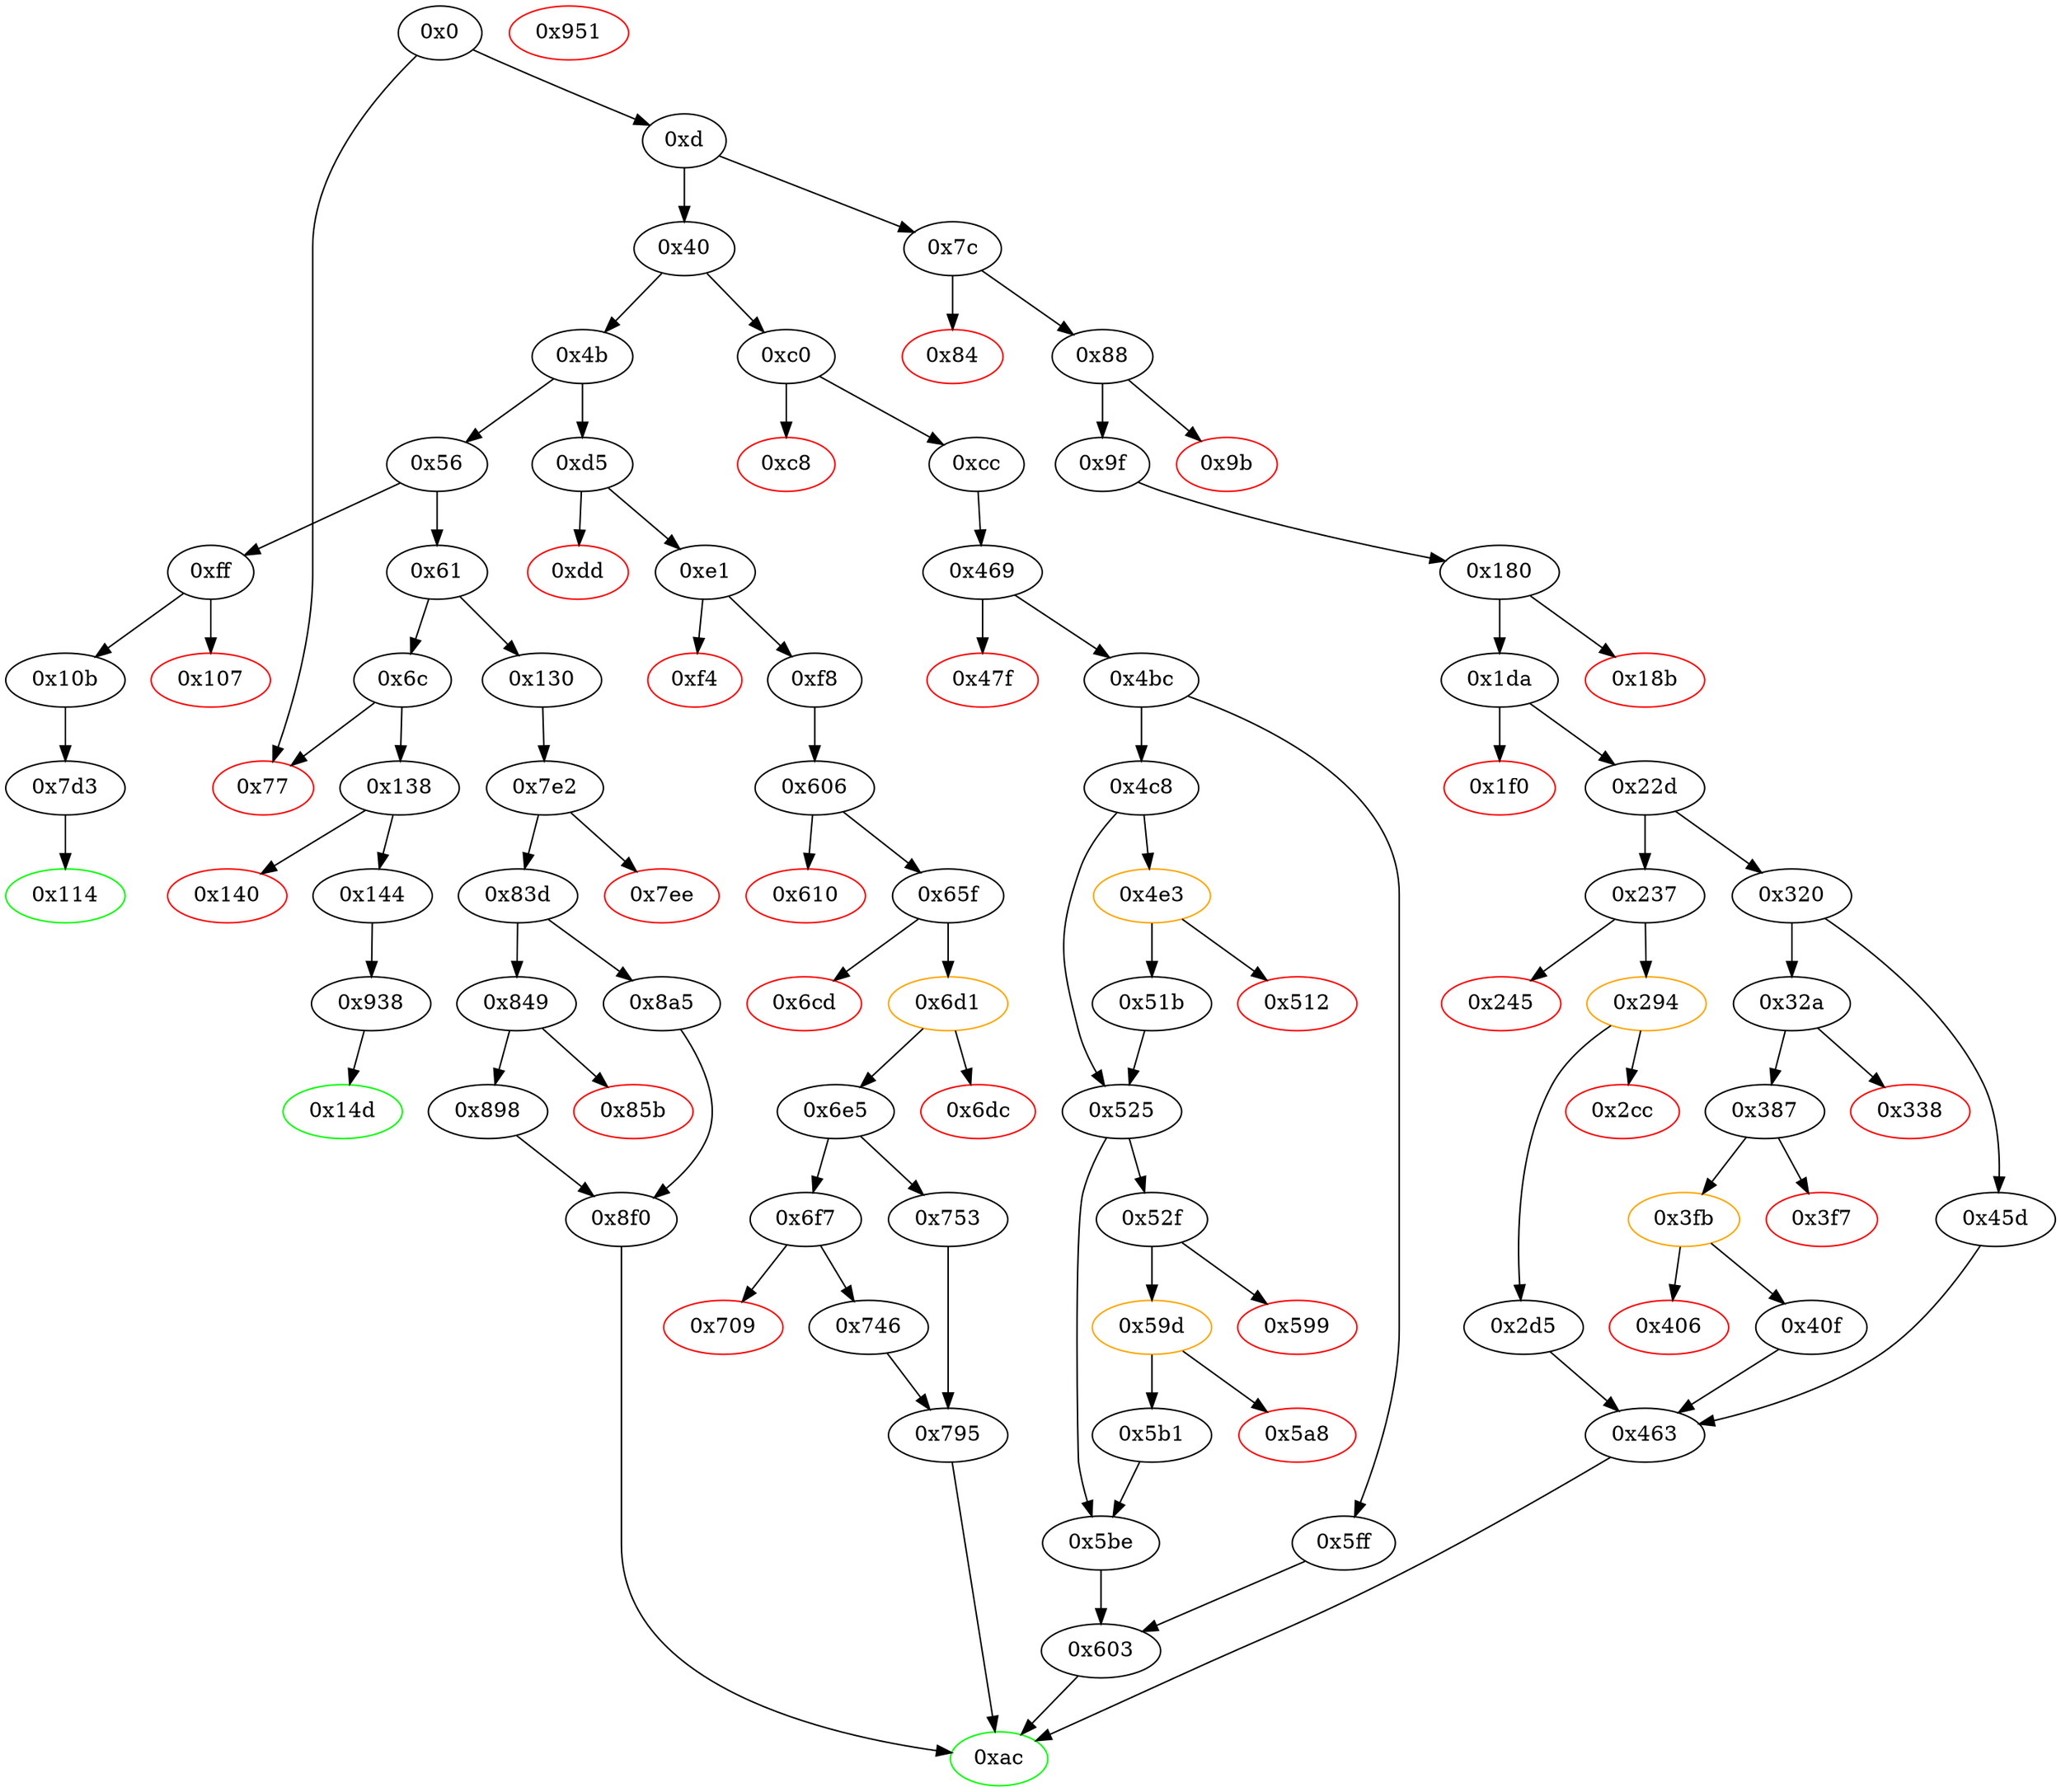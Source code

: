 strict digraph "" {
"0x294" [color=orange, fillcolor=white, id="0x294", style=filled, tooltip="Block 0x294\n[0x294:0x2cb]\n---\nPredecessors: [0x237]\nSuccessors: [0x2cc, 0x2d5]\n---\n0x294 JUMPDEST\n0x295 PUSH1 0x3\n0x297 DUP1\n0x298 SLOAD\n0x299 DUP6\n0x29a ADD\n0x29b SWAP1\n0x29c SSTORE\n0x29d PUSH1 0x0\n0x29f DUP1\n0x2a0 SLOAD\n0x2a1 PUSH1 0x40\n0x2a3 MLOAD\n0x2a4 PUSH1 0x1\n0x2a6 PUSH1 0xa0\n0x2a8 PUSH1 0x2\n0x2aa EXP\n0x2ab SUB\n0x2ac SWAP1\n0x2ad SWAP2\n0x2ae AND\n0x2af SWAP2\n0x2b0 DUP7\n0x2b1 ISZERO\n0x2b2 PUSH2 0x8fc\n0x2b5 MUL\n0x2b6 SWAP2\n0x2b7 DUP8\n0x2b8 SWAP2\n0x2b9 DUP2\n0x2ba DUP2\n0x2bb DUP2\n0x2bc DUP6\n0x2bd DUP9\n0x2be DUP9\n0x2bf CALL\n0x2c0 SWAP4\n0x2c1 POP\n0x2c2 POP\n0x2c3 POP\n0x2c4 POP\n0x2c5 ISZERO\n0x2c6 DUP1\n0x2c7 ISZERO\n0x2c8 PUSH2 0x2d5\n0x2cb JUMPI\n---\n0x294: JUMPDEST \n0x295: V210 = 0x3\n0x298: V211 = S[0x3]\n0x29a: V212 = ADD V44 V211\n0x29c: S[0x3] = V212\n0x29d: V213 = 0x0\n0x2a0: V214 = S[0x0]\n0x2a1: V215 = 0x40\n0x2a3: V216 = M[0x40]\n0x2a4: V217 = 0x1\n0x2a6: V218 = 0xa0\n0x2a8: V219 = 0x2\n0x2aa: V220 = EXP 0x2 0xa0\n0x2ab: V221 = SUB 0x10000000000000000000000000000000000000000 0x1\n0x2ae: V222 = AND V214 0xffffffffffffffffffffffffffffffffffffffff\n0x2b1: V223 = ISZERO V44\n0x2b2: V224 = 0x8fc\n0x2b5: V225 = MUL 0x8fc V223\n0x2bf: V226 = CALL V225 V222 V44 V216 0x0 V216 0x0\n0x2c5: V227 = ISZERO V226\n0x2c7: V228 = ISZERO V227\n0x2c8: V229 = 0x2d5\n0x2cb: JUMPI 0x2d5 V228\n---\nEntry stack: [V11, 0xac, V44, V47, 0x0, V120]\nStack pops: 4\nStack additions: [S3, S2, S1, S0, V227]\nExit stack: [V11, 0xac, V44, V47, 0x0, V120, V227]\n\nDef sites:\nV11: {0xd.0x34}\n0xac: {0x88.0x8a}\nV44: {0x9f.0xa2}\nV47: {0x9f.0xa7}\n0x0: {0x180.0x181}\nV120: {0x180.0x183}\n"];
"0x795" [fillcolor=white, id="0x795", style=filled, tooltip="Block 0x795\n[0x795:0x7d2]\n---\nPredecessors: [0x746, 0x753]\nSuccessors: [0xac]\n---\n0x795 JUMPDEST\n0x796 PUSH1 0x40\n0x798 DUP1\n0x799 MLOAD\n0x79a DUP4\n0x79b DUP2\n0x79c MSTORE\n0x79d SWAP1\n0x79e MLOAD\n0x79f CALLER\n0x7a0 SWAP2\n0x7a1 PUSH32 0x22b7cd532c22f5fea3025ca277ef5a6b6d7ad864feee0cd5f886f7c520131871\n0x7c2 SWAP2\n0x7c3 SWAP1\n0x7c4 DUP2\n0x7c5 SWAP1\n0x7c6 SUB\n0x7c7 PUSH1 0x20\n0x7c9 ADD\n0x7ca SWAP1\n0x7cb LOG2\n0x7cc POP\n0x7cd PUSH1 0x1\n0x7cf SWAP2\n0x7d0 SWAP1\n0x7d1 POP\n0x7d2 JUMP\n---\n0x795: JUMPDEST \n0x796: V600 = 0x40\n0x799: V601 = M[0x40]\n0x79c: M[V601] = V76\n0x79e: V602 = M[0x40]\n0x79f: V603 = CALLER\n0x7a1: V604 = 0x22b7cd532c22f5fea3025ca277ef5a6b6d7ad864feee0cd5f886f7c520131871\n0x7c6: V605 = SUB V601 V602\n0x7c7: V606 = 0x20\n0x7c9: V607 = ADD 0x20 V605\n0x7cb: LOG V602 V607 0x22b7cd532c22f5fea3025ca277ef5a6b6d7ad864feee0cd5f886f7c520131871 V603\n0x7cd: V608 = 0x1\n0x7d2: JUMP 0xac\n---\nEntry stack: [V11, 0xac, V76, 0x0]\nStack pops: 3\nStack additions: [0x1]\nExit stack: [V11, 0x1]\n\nDef sites:\nV11: {0xd.0x34}\n0xac: {0xe1.0xe3}\nV76: {0xf8.0xfa}\n0x0: {0x606.0x607}\n"];
"0x237" [fillcolor=white, id="0x237", style=filled, tooltip="Block 0x237\n[0x237:0x244]\n---\nPredecessors: [0x22d]\nSuccessors: [0x245, 0x294]\n---\n0x237 PUSH1 0x3\n0x239 SLOAD\n0x23a PUSH1 0x1\n0x23c SLOAD\n0x23d SUB\n0x23e DUP5\n0x23f GT\n0x240 ISZERO\n0x241 PUSH2 0x294\n0x244 JUMPI\n---\n0x237: V182 = 0x3\n0x239: V183 = S[0x3]\n0x23a: V184 = 0x1\n0x23c: V185 = S[0x1]\n0x23d: V186 = SUB V185 V183\n0x23f: V187 = GT V44 V186\n0x240: V188 = ISZERO V187\n0x241: V189 = 0x294\n0x244: JUMPI 0x294 V188\n---\nEntry stack: [V11, 0xac, V44, V47, 0x0, V120]\nStack pops: 4\nStack additions: [S3, S2, S1, S0]\nExit stack: [V11, 0xac, V44, V47, 0x0, V120]\n\nDef sites:\nV11: {0xd.0x34}\n0xac: {0x88.0x8a}\nV44: {0x9f.0xa2}\nV47: {0x9f.0xa7}\n0x0: {0x180.0x181}\nV120: {0x180.0x183}\n"];
"0x6c" [fillcolor=white, id="0x6c", style=filled, tooltip="Block 0x6c\n[0x6c:0x76]\n---\nPredecessors: [0x61]\nSuccessors: [0x77, 0x138]\n---\n0x6c DUP1\n0x6d PUSH4 0xecbde5e6\n0x72 EQ\n0x73 PUSH2 0x138\n0x76 JUMPI\n---\n0x6d: V27 = 0xecbde5e6\n0x72: V28 = EQ 0xecbde5e6 V11\n0x73: V29 = 0x138\n0x76: JUMPI 0x138 V28\n---\nEntry stack: [V11]\nStack pops: 1\nStack additions: [S0]\nExit stack: [V11]\n\nDef sites:\nV11: {0xd.0x34}\n"];
"0x463" [fillcolor=white, id="0x463", style=filled, tooltip="Block 0x463\n[0x463:0x468]\n---\nPredecessors: [0x2d5, 0x40f, 0x45d]\nSuccessors: [0xac]\n---\n0x463 JUMPDEST\n0x464 SWAP3\n0x465 SWAP2\n0x466 POP\n0x467 POP\n0x468 JUMP\n---\n0x463: JUMPDEST \n0x468: JUMP 0xac\n---\nEntry stack: [V11, 0xac, V44, V47, {0x0, 0x1}]\nStack pops: 4\nStack additions: [S0]\nExit stack: [V11, {0x0, 0x1}]\n\nDef sites:\nV11: {0xd.0x34}\n0xac: {0x88.0x8a}\nV44: {0x9f.0xa2}\nV47: {0x9f.0xa7}\n{0x0, 0x1}: {0x45d.0x45e, 0x2d5.0x317, 0x40f.0x454}\n"];
"0x88" [fillcolor=white, id="0x88", style=filled, tooltip="Block 0x88\n[0x88:0x9a]\n---\nPredecessors: [0x7c]\nSuccessors: [0x9b, 0x9f]\n---\n0x88 JUMPDEST\n0x89 POP\n0x8a PUSH2 0xac\n0x8d PUSH1 0x4\n0x8f DUP1\n0x90 CALLDATASIZE\n0x91 SUB\n0x92 PUSH1 0x40\n0x94 DUP2\n0x95 LT\n0x96 ISZERO\n0x97 PUSH2 0x9f\n0x9a JUMPI\n---\n0x88: JUMPDEST \n0x8a: V35 = 0xac\n0x8d: V36 = 0x4\n0x90: V37 = CALLDATASIZE\n0x91: V38 = SUB V37 0x4\n0x92: V39 = 0x40\n0x95: V40 = LT V38 0x40\n0x96: V41 = ISZERO V40\n0x97: V42 = 0x9f\n0x9a: JUMPI 0x9f V41\n---\nEntry stack: [V11, V31]\nStack pops: 1\nStack additions: [0xac, 0x4, V38]\nExit stack: [V11, 0xac, 0x4, V38]\n\nDef sites:\nV11: {0xd.0x34}\nV31: {0x7c.0x7d}\n"];
"0x144" [fillcolor=white, id="0x144", style=filled, tooltip="Block 0x144\n[0x144:0x14c]\n---\nPredecessors: [0x138]\nSuccessors: [0x938]\n---\n0x144 JUMPDEST\n0x145 POP\n0x146 PUSH2 0x14d\n0x149 PUSH2 0x938\n0x14c JUMP\n---\n0x144: JUMPDEST \n0x146: V102 = 0x14d\n0x149: V103 = 0x938\n0x14c: JUMP 0x938\n---\nEntry stack: [V11, V98]\nStack pops: 1\nStack additions: [0x14d]\nExit stack: [V11, 0x14d]\n\nDef sites:\nV11: {0xd.0x34}\nV98: {0x138.0x139}\n"];
"0x51b" [fillcolor=white, id="0x51b", style=filled, tooltip="Block 0x51b\n[0x51b:0x524]\n---\nPredecessors: [0x4e3]\nSuccessors: [0x525]\n---\n0x51b JUMPDEST\n0x51c POP\n0x51d PUSH1 0x3\n0x51f DUP1\n0x520 SLOAD\n0x521 DUP4\n0x522 ADD\n0x523 SWAP1\n0x524 SSTORE\n---\n0x51b: JUMPDEST \n0x51d: V413 = 0x3\n0x520: V414 = S[0x3]\n0x522: V415 = ADD V386 V414\n0x524: S[0x3] = V415\n---\nEntry stack: [V11, 0xac, 0x0, V386, V387, V406]\nStack pops: 3\nStack additions: [S2, S1]\nExit stack: [V11, 0xac, 0x0, V386, V387]\n\nDef sites:\nV11: {0xd.0x34}\n0xac: {0xcc.0xce}\n0x0: {0x469.0x46d}\nV386: {0x4c8.0x4d7}\nV387: {0x4c8.0x4d9}\nV406: {0x4e3.0x50b}\n"];
"0x8a5" [fillcolor=white, id="0x8a5", style=filled, tooltip="Block 0x8a5\n[0x8a5:0x8ef]\n---\nPredecessors: [0x83d]\nSuccessors: [0x8f0]\n---\n0x8a5 JUMPDEST\n0x8a6 PUSH1 0x0\n0x8a8 DUP1\n0x8a9 SLOAD\n0x8aa PUSH20 0xffffffffffffffffffffffffffffffffffffffff\n0x8bf NOT\n0x8c0 AND\n0x8c1 PUSH1 0x1\n0x8c3 PUSH1 0xa0\n0x8c5 PUSH1 0x2\n0x8c7 EXP\n0x8c8 SUB\n0x8c9 DUP5\n0x8ca AND\n0x8cb OR\n0x8cc DUP2\n0x8cd SSTORE\n0x8ce PUSH1 0x1\n0x8d0 DUP3\n0x8d1 DUP2\n0x8d2 SSTORE\n0x8d3 PUSH1 0x2\n0x8d5 DUP3\n0x8d6 SWAP1\n0x8d7 SSTORE\n0x8d8 PUSH1 0x3\n0x8da DUP3\n0x8db SWAP1\n0x8dc SSTORE\n0x8dd PUSH1 0x4\n0x8df SWAP2\n0x8e0 SWAP1\n0x8e1 SWAP2\n0x8e2 SSTORE\n0x8e3 PUSH1 0x5\n0x8e5 DUP1\n0x8e6 SLOAD\n0x8e7 PUSH1 0xff\n0x8e9 NOT\n0x8ea AND\n0x8eb SWAP1\n0x8ec SWAP2\n0x8ed OR\n0x8ee SWAP1\n0x8ef SSTORE\n---\n0x8a5: JUMPDEST \n0x8a6: V687 = 0x0\n0x8a9: V688 = S[0x0]\n0x8aa: V689 = 0xffffffffffffffffffffffffffffffffffffffff\n0x8bf: V690 = NOT 0xffffffffffffffffffffffffffffffffffffffff\n0x8c0: V691 = AND 0xffffffffffffffffffffffff0000000000000000000000000000000000000000 V688\n0x8c1: V692 = 0x1\n0x8c3: V693 = 0xa0\n0x8c5: V694 = 0x2\n0x8c7: V695 = EXP 0x2 0xa0\n0x8c8: V696 = SUB 0x10000000000000000000000000000000000000000 0x1\n0x8ca: V697 = AND V618 0xffffffffffffffffffffffffffffffffffffffff\n0x8cb: V698 = OR V697 V691\n0x8cd: S[0x0] = V698\n0x8ce: V699 = 0x1\n0x8d2: S[0x1] = V619\n0x8d3: V700 = 0x2\n0x8d7: S[0x2] = 0x0\n0x8d8: V701 = 0x3\n0x8dc: S[0x3] = 0x0\n0x8dd: V702 = 0x4\n0x8e2: S[0x4] = 0x0\n0x8e3: V703 = 0x5\n0x8e6: V704 = S[0x5]\n0x8e7: V705 = 0xff\n0x8e9: V706 = NOT 0xff\n0x8ea: V707 = AND 0xffffffffffffffffffffffffffffffffffffffffffffffffffffffffffffff00 V704\n0x8ed: V708 = OR 0x1 V707\n0x8ef: S[0x5] = V708\n---\nEntry stack: [V11, 0xac, 0x0, V618, V619]\nStack pops: 2\nStack additions: [S1, S0]\nExit stack: [V11, 0xac, 0x0, V618, V619]\n\nDef sites:\nV11: {0xd.0x34}\n0xac: {0x130.0x131}\n0x0: {0x7e2.0x7e3}\nV618: {0x7e2.0x7e5}\nV619: {0x7e2.0x7e6}\n"];
"0x40f" [fillcolor=white, id="0x40f", style=filled, tooltip="Block 0x40f\n[0x40f:0x45c]\n---\nPredecessors: [0x3fb]\nSuccessors: [0x463]\n---\n0x40f JUMPDEST\n0x410 POP\n0x411 POP\n0x412 PUSH1 0x40\n0x414 DUP1\n0x415 MLOAD\n0x416 DUP8\n0x417 DUP2\n0x418 MSTORE\n0x419 SWAP1\n0x41a MLOAD\n0x41b DUP7\n0x41c SWAP4\n0x41d POP\n0x41e PUSH1 0x1\n0x420 PUSH1 0xa0\n0x422 PUSH1 0x2\n0x424 EXP\n0x425 SUB\n0x426 DUP6\n0x427 AND\n0x428 SWAP3\n0x429 POP\n0x42a PUSH32 0xdf273cb619d95419a9cd0ec88123a0538c85064229baa6363788f743fff90deb\n0x44b SWAP2\n0x44c DUP2\n0x44d SWAP1\n0x44e SUB\n0x44f PUSH1 0x20\n0x451 ADD\n0x452 SWAP1\n0x453 LOG3\n0x454 PUSH1 0x1\n0x456 SWAP2\n0x457 POP\n0x458 POP\n0x459 PUSH2 0x463\n0x45c JUMP\n---\n0x40f: JUMPDEST \n0x412: V320 = 0x40\n0x415: V321 = M[0x40]\n0x418: M[V321] = V44\n0x41a: V322 = M[0x40]\n0x41e: V323 = 0x1\n0x420: V324 = 0xa0\n0x422: V325 = 0x2\n0x424: V326 = EXP 0x2 0xa0\n0x425: V327 = SUB 0x10000000000000000000000000000000000000000 0x1\n0x427: V328 = AND V120 0xffffffffffffffffffffffffffffffffffffffff\n0x42a: V329 = 0xdf273cb619d95419a9cd0ec88123a0538c85064229baa6363788f743fff90deb\n0x44e: V330 = SUB V321 V322\n0x44f: V331 = 0x20\n0x451: V332 = ADD 0x20 V330\n0x453: LOG V322 V332 0xdf273cb619d95419a9cd0ec88123a0538c85064229baa6363788f743fff90deb V328 V47\n0x454: V333 = 0x1\n0x459: V334 = 0x463\n0x45c: JUMP 0x463\n---\nEntry stack: [V11, 0xac, V44, V47, 0x0, V120, V299, 0xa9059cbb, V302, V313]\nStack pops: 8\nStack additions: [S7, S6, 0x1]\nExit stack: [V11, 0xac, V44, V47, 0x1]\n\nDef sites:\nV11: {0xd.0x34}\n0xac: {0x88.0x8a}\nV44: {0x9f.0xa2}\nV47: {0x9f.0xa7}\n0x0: {0x180.0x181}\nV120: {0x180.0x183}\nV299: {0x387.0x3d4}\n0xa9059cbb: {0x387.0x3d6}\nV302: {0x387.0x3e0}\nV313: {0x3fb.0x3ff}\n"];
"0x45d" [fillcolor=white, id="0x45d", style=filled, tooltip="Block 0x45d\n[0x45d:0x462]\n---\nPredecessors: [0x320]\nSuccessors: [0x463]\n---\n0x45d JUMPDEST\n0x45e PUSH1 0x0\n0x460 SWAP2\n0x461 POP\n0x462 POP\n---\n0x45d: JUMPDEST \n0x45e: V335 = 0x0\n---\nEntry stack: [V11, 0xac, V44, V47, 0x0, V120]\nStack pops: 2\nStack additions: [0x0]\nExit stack: [V11, 0xac, V44, V47, 0x0]\n\nDef sites:\nV11: {0xd.0x34}\n0xac: {0x88.0x8a}\nV44: {0x9f.0xa2}\nV47: {0x9f.0xa7}\n0x0: {0x180.0x181}\nV120: {0x180.0x183}\n"];
"0x0" [fillcolor=white, id="0x0", style=filled, tooltip="Block 0x0\n[0x0:0xc]\n---\nPredecessors: []\nSuccessors: [0xd, 0x77]\n---\n0x0 PUSH1 0x80\n0x2 PUSH1 0x40\n0x4 MSTORE\n0x5 PUSH1 0x4\n0x7 CALLDATASIZE\n0x8 LT\n0x9 PUSH2 0x77\n0xc JUMPI\n---\n0x0: V0 = 0x80\n0x2: V1 = 0x40\n0x4: M[0x40] = 0x80\n0x5: V2 = 0x4\n0x7: V3 = CALLDATASIZE\n0x8: V4 = LT V3 0x4\n0x9: V5 = 0x77\n0xc: JUMPI 0x77 V4\n---\nEntry stack: []\nStack pops: 0\nStack additions: []\nExit stack: []\n\nDef sites:\n"];
"0xac" [color=green, fillcolor=white, id="0xac", style=filled, tooltip="Block 0xac\n[0xac:0xbf]\n---\nPredecessors: [0x463, 0x603, 0x795, 0x8f0]\nSuccessors: []\n---\n0xac JUMPDEST\n0xad PUSH1 0x40\n0xaf DUP1\n0xb0 MLOAD\n0xb1 SWAP2\n0xb2 ISZERO\n0xb3 ISZERO\n0xb4 DUP3\n0xb5 MSTORE\n0xb6 MLOAD\n0xb7 SWAP1\n0xb8 DUP2\n0xb9 SWAP1\n0xba SUB\n0xbb PUSH1 0x20\n0xbd ADD\n0xbe SWAP1\n0xbf RETURN\n---\n0xac: JUMPDEST \n0xad: V49 = 0x40\n0xb0: V50 = M[0x40]\n0xb2: V51 = ISZERO {0x0, 0x1}\n0xb3: V52 = ISZERO V51\n0xb5: M[V50] = V52\n0xb6: V53 = M[0x40]\n0xba: V54 = SUB V50 V53\n0xbb: V55 = 0x20\n0xbd: V56 = ADD 0x20 V54\n0xbf: RETURN V53 V56\n---\nEntry stack: [V11, {0x0, 0x1}]\nStack pops: 1\nStack additions: []\nExit stack: [V11]\n\nDef sites:\nV11: {0xd.0x34}\n{0x0, 0x1}: {0x45d.0x45e, 0x5ff.0x601, 0x5be.0x5f5, 0x8f0.0x930, 0x2d5.0x317, 0x795.0x7cd}\n"];
"0x603" [fillcolor=white, id="0x603", style=filled, tooltip="Block 0x603\n[0x603:0x605]\n---\nPredecessors: [0x5be, 0x5ff]\nSuccessors: [0xac]\n---\n0x603 JUMPDEST\n0x604 SWAP1\n0x605 JUMP\n---\n0x603: JUMPDEST \n0x605: JUMP 0xac\n---\nEntry stack: [V11, 0xac, {0x0, 0x1}]\nStack pops: 2\nStack additions: [S0]\nExit stack: [V11, {0x0, 0x1}]\n\nDef sites:\nV11: {0xd.0x34}\n0xac: {0xcc.0xce}\n{0x0, 0x1}: {0x5ff.0x601, 0x5be.0x5f5}\n"];
"0x6e5" [fillcolor=white, id="0x6e5", style=filled, tooltip="Block 0x6e5\n[0x6e5:0x6f6]\n---\nPredecessors: [0x6d1]\nSuccessors: [0x6f7, 0x753]\n---\n0x6e5 JUMPDEST\n0x6e6 POP\n0x6e7 POP\n0x6e8 PUSH1 0x5\n0x6ea SLOAD\n0x6eb PUSH1 0xff\n0x6ed AND\n0x6ee ISZERO\n0x6ef SWAP2\n0x6f0 POP\n0x6f1 PUSH2 0x753\n0x6f4 SWAP1\n0x6f5 POP\n0x6f6 JUMPI\n---\n0x6e5: JUMPDEST \n0x6e8: V538 = 0x5\n0x6ea: V539 = S[0x5]\n0x6eb: V540 = 0xff\n0x6ed: V541 = AND 0xff V539\n0x6ee: V542 = ISZERO V541\n0x6f1: V543 = 0x753\n0x6f6: JUMPI 0x753 V542\n---\nEntry stack: [V11, 0xac, V76, 0x0, V517, 0x23b872dd, V520, V531]\nStack pops: 4\nStack additions: []\nExit stack: [V11, 0xac, V76, 0x0]\n\nDef sites:\nV11: {0xd.0x34}\n0xac: {0xe1.0xe3}\nV76: {0xf8.0xfa}\n0x0: {0x606.0x607}\nV517: {0x65f.0x6a9}\n0x23b872dd: {0x65f.0x6ab}\nV520: {0x65f.0x6b5}\nV531: {0x6d1.0x6d5}\n"];
"0x4bc" [fillcolor=white, id="0x4bc", style=filled, tooltip="Block 0x4bc\n[0x4bc:0x4c7]\n---\nPredecessors: [0x469]\nSuccessors: [0x4c8, 0x5ff]\n---\n0x4bc JUMPDEST\n0x4bd PUSH1 0x5\n0x4bf SLOAD\n0x4c0 PUSH1 0xff\n0x4c2 AND\n0x4c3 ISZERO\n0x4c4 PUSH2 0x5ff\n0x4c7 JUMPI\n---\n0x4bc: JUMPDEST \n0x4bd: V372 = 0x5\n0x4bf: V373 = S[0x5]\n0x4c0: V374 = 0xff\n0x4c2: V375 = AND 0xff V373\n0x4c3: V376 = ISZERO V375\n0x4c4: V377 = 0x5ff\n0x4c7: JUMPI 0x5ff V376\n---\nEntry stack: [V11, 0xac, 0x0]\nStack pops: 0\nStack additions: []\nExit stack: [V11, 0xac, 0x0]\n\nDef sites:\nV11: {0xd.0x34}\n0xac: {0xcc.0xce}\n0x0: {0x469.0x46d}\n"];
"0x525" [fillcolor=white, id="0x525", style=filled, tooltip="Block 0x525\n[0x525:0x52e]\n---\nPredecessors: [0x4c8, 0x51b]\nSuccessors: [0x52f, 0x5be]\n---\n0x525 JUMPDEST\n0x526 PUSH1 0x0\n0x528 DUP2\n0x529 GT\n0x52a ISZERO\n0x52b PUSH2 0x5be\n0x52e JUMPI\n---\n0x525: JUMPDEST \n0x526: V416 = 0x0\n0x529: V417 = GT V387 0x0\n0x52a: V418 = ISZERO V417\n0x52b: V419 = 0x5be\n0x52e: JUMPI 0x5be V418\n---\nEntry stack: [V11, 0xac, 0x0, V386, V387]\nStack pops: 1\nStack additions: [S0]\nExit stack: [V11, 0xac, 0x0, V386, V387]\n\nDef sites:\nV11: {0xd.0x34}\n0xac: {0xcc.0xce}\n0x0: {0x469.0x46d}\nV386: {0x4c8.0x4d7}\nV387: {0x4c8.0x4d9}\n"];
"0x2cc" [color=red, fillcolor=white, id="0x2cc", style=filled, tooltip="Block 0x2cc\n[0x2cc:0x2d4]\n---\nPredecessors: [0x294]\nSuccessors: []\n---\n0x2cc RETURNDATASIZE\n0x2cd PUSH1 0x0\n0x2cf DUP1\n0x2d0 RETURNDATACOPY\n0x2d1 RETURNDATASIZE\n0x2d2 PUSH1 0x0\n0x2d4 REVERT\n---\n0x2cc: V230 = RETURNDATASIZE\n0x2cd: V231 = 0x0\n0x2d0: RETURNDATACOPY 0x0 0x0 V230\n0x2d1: V232 = RETURNDATASIZE\n0x2d2: V233 = 0x0\n0x2d4: REVERT 0x0 V232\n---\nEntry stack: [V11, 0xac, V44, V47, 0x0, V120, V227]\nStack pops: 0\nStack additions: []\nExit stack: [V11, 0xac, V44, V47, 0x0, V120, V227]\n\nDef sites:\nV11: {0xd.0x34}\n0xac: {0x88.0x8a}\nV44: {0x9f.0xa2}\nV47: {0x9f.0xa7}\n0x0: {0x180.0x181}\nV120: {0x180.0x183}\nV227: {0x294.0x2c5}\n"];
"0x320" [fillcolor=white, id="0x320", style=filled, tooltip="Block 0x320\n[0x320:0x329]\n---\nPredecessors: [0x22d]\nSuccessors: [0x32a, 0x45d]\n---\n0x320 JUMPDEST\n0x321 DUP3\n0x322 PUSH1 0x2\n0x324 EQ\n0x325 ISZERO\n0x326 PUSH2 0x45d\n0x329 JUMPI\n---\n0x320: JUMPDEST \n0x322: V249 = 0x2\n0x324: V250 = EQ 0x2 V47\n0x325: V251 = ISZERO V250\n0x326: V252 = 0x45d\n0x329: JUMPI 0x45d V251\n---\nEntry stack: [V11, 0xac, V44, V47, 0x0, V120]\nStack pops: 3\nStack additions: [S2, S1, S0]\nExit stack: [V11, 0xac, V44, V47, 0x0, V120]\n\nDef sites:\nV11: {0xd.0x34}\n0xac: {0x88.0x8a}\nV44: {0x9f.0xa2}\nV47: {0x9f.0xa7}\n0x0: {0x180.0x181}\nV120: {0x180.0x183}\n"];
"0x77" [color=red, fillcolor=white, id="0x77", style=filled, tooltip="Block 0x77\n[0x77:0x7b]\n---\nPredecessors: [0x0, 0x6c]\nSuccessors: []\n---\n0x77 JUMPDEST\n0x78 PUSH1 0x0\n0x7a DUP1\n0x7b REVERT\n---\n0x77: JUMPDEST \n0x78: V30 = 0x0\n0x7b: REVERT 0x0 0x0\n---\nEntry stack: [V11]\nStack pops: 0\nStack additions: []\nExit stack: [V11]\n\nDef sites:\nV11: {0xd.0x34}\n"];
"0x22d" [fillcolor=white, id="0x22d", style=filled, tooltip="Block 0x22d\n[0x22d:0x236]\n---\nPredecessors: [0x1da]\nSuccessors: [0x237, 0x320]\n---\n0x22d JUMPDEST\n0x22e DUP3\n0x22f PUSH1 0x1\n0x231 EQ\n0x232 ISZERO\n0x233 PUSH2 0x320\n0x236 JUMPI\n---\n0x22d: JUMPDEST \n0x22f: V178 = 0x1\n0x231: V179 = EQ 0x1 V47\n0x232: V180 = ISZERO V179\n0x233: V181 = 0x320\n0x236: JUMPI 0x320 V180\n---\nEntry stack: [V11, 0xac, V44, V47, 0x0, V120]\nStack pops: 3\nStack additions: [S2, S1, S0]\nExit stack: [V11, 0xac, V44, V47, 0x0, V120]\n\nDef sites:\nV11: {0xd.0x34}\n0xac: {0x88.0x8a}\nV44: {0x9f.0xa2}\nV47: {0x9f.0xa7}\n0x0: {0x180.0x181}\nV120: {0x180.0x183}\n"];
"0x8f0" [fillcolor=white, id="0x8f0", style=filled, tooltip="Block 0x8f0\n[0x8f0:0x937]\n---\nPredecessors: [0x898, 0x8a5]\nSuccessors: [0xac]\n---\n0x8f0 JUMPDEST\n0x8f1 PUSH1 0x40\n0x8f3 DUP1\n0x8f4 MLOAD\n0x8f5 DUP3\n0x8f6 DUP2\n0x8f7 MSTORE\n0x8f8 SWAP1\n0x8f9 MLOAD\n0x8fa PUSH1 0x1\n0x8fc PUSH1 0xa0\n0x8fe PUSH1 0x2\n0x900 EXP\n0x901 SUB\n0x902 DUP5\n0x903 AND\n0x904 SWAP2\n0x905 PUSH32 0x846681502c2e1edd0b3800727db5673a47c5b77f2cd8bdc726660827d7d8b527\n0x926 SWAP2\n0x927 SWAP1\n0x928 DUP2\n0x929 SWAP1\n0x92a SUB\n0x92b PUSH1 0x20\n0x92d ADD\n0x92e SWAP1\n0x92f LOG2\n0x930 PUSH1 0x1\n0x932 SWAP3\n0x933 POP\n0x934 POP\n0x935 POP\n0x936 SWAP1\n0x937 JUMP\n---\n0x8f0: JUMPDEST \n0x8f1: V709 = 0x40\n0x8f4: V710 = M[0x40]\n0x8f7: M[V710] = V619\n0x8f9: V711 = M[0x40]\n0x8fa: V712 = 0x1\n0x8fc: V713 = 0xa0\n0x8fe: V714 = 0x2\n0x900: V715 = EXP 0x2 0xa0\n0x901: V716 = SUB 0x10000000000000000000000000000000000000000 0x1\n0x903: V717 = AND V618 0xffffffffffffffffffffffffffffffffffffffff\n0x905: V718 = 0x846681502c2e1edd0b3800727db5673a47c5b77f2cd8bdc726660827d7d8b527\n0x92a: V719 = SUB V710 V711\n0x92b: V720 = 0x20\n0x92d: V721 = ADD 0x20 V719\n0x92f: LOG V711 V721 0x846681502c2e1edd0b3800727db5673a47c5b77f2cd8bdc726660827d7d8b527 V717\n0x930: V722 = 0x1\n0x937: JUMP 0xac\n---\nEntry stack: [V11, 0xac, 0x0, V618, V619]\nStack pops: 4\nStack additions: [0x1]\nExit stack: [V11, 0x1]\n\nDef sites:\nV11: {0xd.0x34}\n0xac: {0x130.0x131}\n0x0: {0x7e2.0x7e3}\nV618: {0x7e2.0x7e5}\nV619: {0x7e2.0x7e6}\n"];
"0x606" [fillcolor=white, id="0x606", style=filled, tooltip="Block 0x606\n[0x606:0x60f]\n---\nPredecessors: [0xf8]\nSuccessors: [0x610, 0x65f]\n---\n0x606 JUMPDEST\n0x607 PUSH1 0x0\n0x609 DUP1\n0x60a DUP3\n0x60b GT\n0x60c PUSH2 0x65f\n0x60f JUMPI\n---\n0x606: JUMPDEST \n0x607: V475 = 0x0\n0x60b: V476 = GT V76 0x0\n0x60c: V477 = 0x65f\n0x60f: JUMPI 0x65f V476\n---\nEntry stack: [V11, 0xac, V76]\nStack pops: 1\nStack additions: [S0, 0x0]\nExit stack: [V11, 0xac, V76, 0x0]\n\nDef sites:\nV11: {0xd.0x34}\n0xac: {0xe1.0xe3}\nV76: {0xf8.0xfa}\n"];
"0xcc" [fillcolor=white, id="0xcc", style=filled, tooltip="Block 0xcc\n[0xcc:0xd4]\n---\nPredecessors: [0xc0]\nSuccessors: [0x469]\n---\n0xcc JUMPDEST\n0xcd POP\n0xce PUSH2 0xac\n0xd1 PUSH2 0x469\n0xd4 JUMP\n---\n0xcc: JUMPDEST \n0xce: V61 = 0xac\n0xd1: V62 = 0x469\n0xd4: JUMP 0x469\n---\nEntry stack: [V11, V57]\nStack pops: 1\nStack additions: [0xac]\nExit stack: [V11, 0xac]\n\nDef sites:\nV11: {0xd.0x34}\nV57: {0xc0.0xc1}\n"];
"0x59d" [color=orange, fillcolor=white, id="0x59d", style=filled, tooltip="Block 0x59d\n[0x59d:0x5a7]\n---\nPredecessors: [0x52f]\nSuccessors: [0x5a8, 0x5b1]\n---\n0x59d JUMPDEST\n0x59e POP\n0x59f GAS\n0x5a0 CALL\n0x5a1 ISZERO\n0x5a2 DUP1\n0x5a3 ISZERO\n0x5a4 PUSH2 0x5b1\n0x5a7 JUMPI\n---\n0x59d: JUMPDEST \n0x59f: V449 = GAS\n0x5a0: V450 = CALL V449 V438 0x0 V437 V443 V437 0x0\n0x5a1: V451 = ISZERO V450\n0x5a3: V452 = ISZERO V451\n0x5a4: V453 = 0x5b1\n0x5a7: JUMPI 0x5b1 V452\n---\nEntry stack: [V11, 0xac, 0x0, V386, V387, V438, 0xa9059cbb, V441, 0x0, V437, V443, V437, 0x0, V438, V445]\nStack pops: 7\nStack additions: [V451]\nExit stack: [V11, 0xac, 0x0, V386, V387, V438, 0xa9059cbb, V441, V451]\n\nDef sites:\nV11: {0xd.0x34}\n0xac: {0xcc.0xce}\n0x0: {0x469.0x46d}\nV386: {0x4c8.0x4d7}\nV387: {0x4c8.0x4d9}\nV438: {0x52f.0x579}\n0xa9059cbb: {0x52f.0x57b}\nV441: {0x52f.0x585}\n0x0: {0x52f.0x532}\nV437: {0x52f.0x575}\nV443: {0x52f.0x58c}\nV437: {0x52f.0x575}\n0x0: {0x52f.0x532}\nV438: {0x52f.0x579}\nV445: {0x52f.0x592}\n"];
"0x61" [fillcolor=white, id="0x61", style=filled, tooltip="Block 0x61\n[0x61:0x6b]\n---\nPredecessors: [0x56]\nSuccessors: [0x6c, 0x130]\n---\n0x61 DUP1\n0x62 PUSH4 0xd21577f2\n0x67 EQ\n0x68 PUSH2 0x130\n0x6b JUMPI\n---\n0x62: V24 = 0xd21577f2\n0x67: V25 = EQ 0xd21577f2 V11\n0x68: V26 = 0x130\n0x6b: JUMPI 0x130 V25\n---\nEntry stack: [V11]\nStack pops: 1\nStack additions: [S0]\nExit stack: [V11]\n\nDef sites:\nV11: {0xd.0x34}\n"];
"0x9b" [color=red, fillcolor=white, id="0x9b", style=filled, tooltip="Block 0x9b\n[0x9b:0x9e]\n---\nPredecessors: [0x88]\nSuccessors: []\n---\n0x9b PUSH1 0x0\n0x9d DUP1\n0x9e REVERT\n---\n0x9b: V43 = 0x0\n0x9e: REVERT 0x0 0x0\n---\nEntry stack: [V11, 0xac, 0x4, V38]\nStack pops: 0\nStack additions: []\nExit stack: [V11, 0xac, 0x4, V38]\n\nDef sites:\nV11: {0xd.0x34}\n0xac: {0x88.0x8a}\n0x4: {0x88.0x8d}\nV38: {0x88.0x91}\n"];
"0xf8" [fillcolor=white, id="0xf8", style=filled, tooltip="Block 0xf8\n[0xf8:0xfe]\n---\nPredecessors: [0xe1]\nSuccessors: [0x606]\n---\n0xf8 JUMPDEST\n0xf9 POP\n0xfa CALLDATALOAD\n0xfb PUSH2 0x606\n0xfe JUMP\n---\n0xf8: JUMPDEST \n0xfa: V76 = CALLDATALOAD 0x4\n0xfb: V77 = 0x606\n0xfe: JUMP 0x606\n---\nEntry stack: [V11, 0xac, 0x4, V70]\nStack pops: 2\nStack additions: [V76]\nExit stack: [V11, 0xac, V76]\n\nDef sites:\nV11: {0xd.0x34}\n0xac: {0xe1.0xe3}\n0x4: {0xe1.0xe6}\nV70: {0xe1.0xea}\n"];
"0x18b" [color=red, fillcolor=white, id="0x18b", style=filled, tooltip="Block 0x18b\n[0x18b:0x1d9]\n---\nPredecessors: [0x180]\nSuccessors: []\n---\n0x18b PUSH1 0x40\n0x18d DUP1\n0x18e MLOAD\n0x18f PUSH1 0xe5\n0x191 PUSH1 0x2\n0x193 EXP\n0x194 PUSH3 0x461bcd\n0x198 MUL\n0x199 DUP2\n0x19a MSTORE\n0x19b PUSH1 0x20\n0x19d PUSH1 0x4\n0x19f DUP3\n0x1a0 ADD\n0x1a1 MSTORE\n0x1a2 PUSH1 0xe\n0x1a4 PUSH1 0x24\n0x1a6 DUP3\n0x1a7 ADD\n0x1a8 MSTORE\n0x1a9 PUSH32 0x696e76616c696420616d6f756e74000000000000000000000000000000000000\n0x1ca PUSH1 0x44\n0x1cc DUP3\n0x1cd ADD\n0x1ce MSTORE\n0x1cf SWAP1\n0x1d0 MLOAD\n0x1d1 SWAP1\n0x1d2 DUP2\n0x1d3 SWAP1\n0x1d4 SUB\n0x1d5 PUSH1 0x64\n0x1d7 ADD\n0x1d8 SWAP1\n0x1d9 REVERT\n---\n0x18b: V123 = 0x40\n0x18e: V124 = M[0x40]\n0x18f: V125 = 0xe5\n0x191: V126 = 0x2\n0x193: V127 = EXP 0x2 0xe5\n0x194: V128 = 0x461bcd\n0x198: V129 = MUL 0x461bcd 0x2000000000000000000000000000000000000000000000000000000000\n0x19a: M[V124] = 0x8c379a000000000000000000000000000000000000000000000000000000000\n0x19b: V130 = 0x20\n0x19d: V131 = 0x4\n0x1a0: V132 = ADD V124 0x4\n0x1a1: M[V132] = 0x20\n0x1a2: V133 = 0xe\n0x1a4: V134 = 0x24\n0x1a7: V135 = ADD V124 0x24\n0x1a8: M[V135] = 0xe\n0x1a9: V136 = 0x696e76616c696420616d6f756e74000000000000000000000000000000000000\n0x1ca: V137 = 0x44\n0x1cd: V138 = ADD V124 0x44\n0x1ce: M[V138] = 0x696e76616c696420616d6f756e74000000000000000000000000000000000000\n0x1d0: V139 = M[0x40]\n0x1d4: V140 = SUB V124 V139\n0x1d5: V141 = 0x64\n0x1d7: V142 = ADD 0x64 V140\n0x1d9: REVERT V139 V142\n---\nEntry stack: [V11, 0xac, V44, V47, 0x0, V120]\nStack pops: 0\nStack additions: []\nExit stack: [V11, 0xac, V44, V47, 0x0, V120]\n\nDef sites:\nV11: {0xd.0x34}\n0xac: {0x88.0x8a}\nV44: {0x9f.0xa2}\nV47: {0x9f.0xa7}\n0x0: {0x180.0x181}\nV120: {0x180.0x183}\n"];
"0x180" [fillcolor=white, id="0x180", style=filled, tooltip="Block 0x180\n[0x180:0x18a]\n---\nPredecessors: [0x9f]\nSuccessors: [0x18b, 0x1da]\n---\n0x180 JUMPDEST\n0x181 PUSH1 0x0\n0x183 CALLER\n0x184 DUP2\n0x185 DUP5\n0x186 GT\n0x187 PUSH2 0x1da\n0x18a JUMPI\n---\n0x180: JUMPDEST \n0x181: V119 = 0x0\n0x183: V120 = CALLER\n0x186: V121 = GT V44 0x0\n0x187: V122 = 0x1da\n0x18a: JUMPI 0x1da V121\n---\nEntry stack: [V11, 0xac, V44, V47]\nStack pops: 2\nStack additions: [S1, S0, 0x0, V120]\nExit stack: [V11, 0xac, V44, V47, 0x0, V120]\n\nDef sites:\nV11: {0xd.0x34}\n0xac: {0x88.0x8a}\nV44: {0x9f.0xa2}\nV47: {0x9f.0xa7}\n"];
"0x512" [color=red, fillcolor=white, id="0x512", style=filled, tooltip="Block 0x512\n[0x512:0x51a]\n---\nPredecessors: [0x4e3]\nSuccessors: []\n---\n0x512 RETURNDATASIZE\n0x513 PUSH1 0x0\n0x515 DUP1\n0x516 RETURNDATACOPY\n0x517 RETURNDATASIZE\n0x518 PUSH1 0x0\n0x51a REVERT\n---\n0x512: V409 = RETURNDATASIZE\n0x513: V410 = 0x0\n0x516: RETURNDATACOPY 0x0 0x0 V409\n0x517: V411 = RETURNDATASIZE\n0x518: V412 = 0x0\n0x51a: REVERT 0x0 V411\n---\nEntry stack: [V11, 0xac, 0x0, V386, V387, V406]\nStack pops: 0\nStack additions: []\nExit stack: [V11, 0xac, 0x0, V386, V387, V406]\n\nDef sites:\nV11: {0xd.0x34}\n0xac: {0xcc.0xce}\n0x0: {0x469.0x46d}\nV386: {0x4c8.0x4d7}\nV387: {0x4c8.0x4d9}\nV406: {0x4e3.0x50b}\n"];
"0x84" [color=red, fillcolor=white, id="0x84", style=filled, tooltip="Block 0x84\n[0x84:0x87]\n---\nPredecessors: [0x7c]\nSuccessors: []\n---\n0x84 PUSH1 0x0\n0x86 DUP1\n0x87 REVERT\n---\n0x84: V34 = 0x0\n0x87: REVERT 0x0 0x0\n---\nEntry stack: [V11, V31]\nStack pops: 0\nStack additions: []\nExit stack: [V11, V31]\n\nDef sites:\nV11: {0xd.0x34}\nV31: {0x7c.0x7d}\n"];
"0x245" [color=red, fillcolor=white, id="0x245", style=filled, tooltip="Block 0x245\n[0x245:0x293]\n---\nPredecessors: [0x237]\nSuccessors: []\n---\n0x245 PUSH1 0x40\n0x247 DUP1\n0x248 MLOAD\n0x249 PUSH1 0xe5\n0x24b PUSH1 0x2\n0x24d EXP\n0x24e PUSH3 0x461bcd\n0x252 MUL\n0x253 DUP2\n0x254 MSTORE\n0x255 PUSH1 0x20\n0x257 PUSH1 0x4\n0x259 DUP3\n0x25a ADD\n0x25b MSTORE\n0x25c PUSH1 0x12\n0x25e PUSH1 0x24\n0x260 DUP3\n0x261 ADD\n0x262 MSTORE\n0x263 PUSH32 0x6e6f7420656e6f7567682062616c616e63650000000000000000000000000000\n0x284 PUSH1 0x44\n0x286 DUP3\n0x287 ADD\n0x288 MSTORE\n0x289 SWAP1\n0x28a MLOAD\n0x28b SWAP1\n0x28c DUP2\n0x28d SWAP1\n0x28e SUB\n0x28f PUSH1 0x64\n0x291 ADD\n0x292 SWAP1\n0x293 REVERT\n---\n0x245: V190 = 0x40\n0x248: V191 = M[0x40]\n0x249: V192 = 0xe5\n0x24b: V193 = 0x2\n0x24d: V194 = EXP 0x2 0xe5\n0x24e: V195 = 0x461bcd\n0x252: V196 = MUL 0x461bcd 0x2000000000000000000000000000000000000000000000000000000000\n0x254: M[V191] = 0x8c379a000000000000000000000000000000000000000000000000000000000\n0x255: V197 = 0x20\n0x257: V198 = 0x4\n0x25a: V199 = ADD V191 0x4\n0x25b: M[V199] = 0x20\n0x25c: V200 = 0x12\n0x25e: V201 = 0x24\n0x261: V202 = ADD V191 0x24\n0x262: M[V202] = 0x12\n0x263: V203 = 0x6e6f7420656e6f7567682062616c616e63650000000000000000000000000000\n0x284: V204 = 0x44\n0x287: V205 = ADD V191 0x44\n0x288: M[V205] = 0x6e6f7420656e6f7567682062616c616e63650000000000000000000000000000\n0x28a: V206 = M[0x40]\n0x28e: V207 = SUB V191 V206\n0x28f: V208 = 0x64\n0x291: V209 = ADD 0x64 V207\n0x293: REVERT V206 V209\n---\nEntry stack: [V11, 0xac, V44, V47, 0x0, V120]\nStack pops: 0\nStack additions: []\nExit stack: [V11, 0xac, V44, V47, 0x0, V120]\n\nDef sites:\nV11: {0xd.0x34}\n0xac: {0x88.0x8a}\nV44: {0x9f.0xa2}\nV47: {0x9f.0xa7}\n0x0: {0x180.0x181}\nV120: {0x180.0x183}\n"];
"0x47f" [color=red, fillcolor=white, id="0x47f", style=filled, tooltip="Block 0x47f\n[0x47f:0x4bb]\n---\nPredecessors: [0x469]\nSuccessors: []\n---\n0x47f PUSH1 0x40\n0x481 DUP1\n0x482 MLOAD\n0x483 PUSH1 0xe5\n0x485 PUSH1 0x2\n0x487 EXP\n0x488 PUSH3 0x461bcd\n0x48c MUL\n0x48d DUP2\n0x48e MSTORE\n0x48f PUSH1 0x20\n0x491 PUSH1 0x4\n0x493 DUP3\n0x494 ADD\n0x495 MSTORE\n0x496 PUSH1 0xe\n0x498 PUSH1 0x24\n0x49a DUP3\n0x49b ADD\n0x49c MSTORE\n0x49d PUSH1 0x0\n0x49f DUP1\n0x4a0 MLOAD\n0x4a1 PUSH1 0x20\n0x4a3 PUSH2 0x952\n0x4a6 DUP4\n0x4a7 CODECOPY\n0x4a8 DUP2\n0x4a9 MLOAD\n0x4aa SWAP2\n0x4ab MSTORE\n0x4ac PUSH1 0x44\n0x4ae DUP3\n0x4af ADD\n0x4b0 MSTORE\n0x4b1 SWAP1\n0x4b2 MLOAD\n0x4b3 SWAP1\n0x4b4 DUP2\n0x4b5 SWAP1\n0x4b6 SUB\n0x4b7 PUSH1 0x64\n0x4b9 ADD\n0x4ba SWAP1\n0x4bb REVERT\n---\n0x47f: V348 = 0x40\n0x482: V349 = M[0x40]\n0x483: V350 = 0xe5\n0x485: V351 = 0x2\n0x487: V352 = EXP 0x2 0xe5\n0x488: V353 = 0x461bcd\n0x48c: V354 = MUL 0x461bcd 0x2000000000000000000000000000000000000000000000000000000000\n0x48e: M[V349] = 0x8c379a000000000000000000000000000000000000000000000000000000000\n0x48f: V355 = 0x20\n0x491: V356 = 0x4\n0x494: V357 = ADD V349 0x4\n0x495: M[V357] = 0x20\n0x496: V358 = 0xe\n0x498: V359 = 0x24\n0x49b: V360 = ADD V349 0x24\n0x49c: M[V360] = 0xe\n0x49d: V361 = 0x0\n0x4a0: V362 = M[0x0]\n0x4a1: V363 = 0x20\n0x4a3: V364 = 0x952\n0x4a7: CODECOPY 0x0 0x952 0x20\n0x4a9: V365 = M[0x0]\n0x4ab: M[0x0] = V362\n0x4ac: V366 = 0x44\n0x4af: V367 = ADD V349 0x44\n0x4b0: M[V367] = V365\n0x4b2: V368 = M[0x40]\n0x4b6: V369 = SUB V349 V368\n0x4b7: V370 = 0x64\n0x4b9: V371 = ADD 0x64 V369\n0x4bb: REVERT V368 V371\n---\nEntry stack: [V11, 0xac, 0x0]\nStack pops: 0\nStack additions: []\nExit stack: [V11, 0xac, 0x0]\n\nDef sites:\nV11: {0xd.0x34}\n0xac: {0xcc.0xce}\n0x0: {0x469.0x46d}\n"];
"0x130" [fillcolor=white, id="0x130", style=filled, tooltip="Block 0x130\n[0x130:0x137]\n---\nPredecessors: [0x61]\nSuccessors: [0x7e2]\n---\n0x130 JUMPDEST\n0x131 PUSH2 0xac\n0x134 PUSH2 0x7e2\n0x137 JUMP\n---\n0x130: JUMPDEST \n0x131: V96 = 0xac\n0x134: V97 = 0x7e2\n0x137: JUMP 0x7e2\n---\nEntry stack: [V11]\nStack pops: 0\nStack additions: [0xac]\nExit stack: [V11, 0xac]\n\nDef sites:\nV11: {0xd.0x34}\n"];
"0x599" [color=red, fillcolor=white, id="0x599", style=filled, tooltip="Block 0x599\n[0x599:0x59c]\n---\nPredecessors: [0x52f]\nSuccessors: []\n---\n0x599 PUSH1 0x0\n0x59b DUP1\n0x59c REVERT\n---\n0x599: V448 = 0x0\n0x59c: REVERT 0x0 0x0\n---\nEntry stack: [V11, 0xac, 0x0, V386, V387, V438, 0xa9059cbb, V441, 0x0, V437, V443, V437, 0x0, V438, V445]\nStack pops: 0\nStack additions: []\nExit stack: [V11, 0xac, 0x0, V386, V387, V438, 0xa9059cbb, V441, 0x0, V437, V443, V437, 0x0, V438, V445]\n\nDef sites:\nV11: {0xd.0x34}\n0xac: {0xcc.0xce}\n0x0: {0x469.0x46d}\nV386: {0x4c8.0x4d7}\nV387: {0x4c8.0x4d9}\nV438: {0x52f.0x579}\n0xa9059cbb: {0x52f.0x57b}\nV441: {0x52f.0x585}\n0x0: {0x52f.0x532}\nV437: {0x52f.0x575}\nV443: {0x52f.0x58c}\nV437: {0x52f.0x575}\n0x0: {0x52f.0x532}\nV438: {0x52f.0x579}\nV445: {0x52f.0x592}\n"];
"0x10b" [fillcolor=white, id="0x10b", style=filled, tooltip="Block 0x10b\n[0x10b:0x113]\n---\nPredecessors: [0xff]\nSuccessors: [0x7d3]\n---\n0x10b JUMPDEST\n0x10c POP\n0x10d PUSH2 0x114\n0x110 PUSH2 0x7d3\n0x113 JUMP\n---\n0x10b: JUMPDEST \n0x10d: V82 = 0x114\n0x110: V83 = 0x7d3\n0x113: JUMP 0x7d3\n---\nEntry stack: [V11, V78]\nStack pops: 1\nStack additions: [0x114]\nExit stack: [V11, 0x114]\n\nDef sites:\nV11: {0xd.0x34}\nV78: {0xff.0x100}\n"];
"0x6dc" [color=red, fillcolor=white, id="0x6dc", style=filled, tooltip="Block 0x6dc\n[0x6dc:0x6e4]\n---\nPredecessors: [0x6d1]\nSuccessors: []\n---\n0x6dc RETURNDATASIZE\n0x6dd PUSH1 0x0\n0x6df DUP1\n0x6e0 RETURNDATACOPY\n0x6e1 RETURNDATASIZE\n0x6e2 PUSH1 0x0\n0x6e4 REVERT\n---\n0x6dc: V534 = RETURNDATASIZE\n0x6dd: V535 = 0x0\n0x6e0: RETURNDATACOPY 0x0 0x0 V534\n0x6e1: V536 = RETURNDATASIZE\n0x6e2: V537 = 0x0\n0x6e4: REVERT 0x0 V536\n---\nEntry stack: [V11, 0xac, V76, 0x0, V517, 0x23b872dd, V520, V531]\nStack pops: 0\nStack additions: []\nExit stack: [V11, 0xac, V76, 0x0, V517, 0x23b872dd, V520, V531]\n\nDef sites:\nV11: {0xd.0x34}\n0xac: {0xe1.0xe3}\nV76: {0xf8.0xfa}\n0x0: {0x606.0x607}\nV517: {0x65f.0x6a9}\n0x23b872dd: {0x65f.0x6ab}\nV520: {0x65f.0x6b5}\nV531: {0x6d1.0x6d5}\n"];
"0xff" [fillcolor=white, id="0xff", style=filled, tooltip="Block 0xff\n[0xff:0x106]\n---\nPredecessors: [0x56]\nSuccessors: [0x107, 0x10b]\n---\n0xff JUMPDEST\n0x100 CALLVALUE\n0x101 DUP1\n0x102 ISZERO\n0x103 PUSH2 0x10b\n0x106 JUMPI\n---\n0xff: JUMPDEST \n0x100: V78 = CALLVALUE\n0x102: V79 = ISZERO V78\n0x103: V80 = 0x10b\n0x106: JUMPI 0x10b V79\n---\nEntry stack: [V11]\nStack pops: 0\nStack additions: [V78]\nExit stack: [V11, V78]\n\nDef sites:\nV11: {0xd.0x34}\n"];
"0x138" [fillcolor=white, id="0x138", style=filled, tooltip="Block 0x138\n[0x138:0x13f]\n---\nPredecessors: [0x6c]\nSuccessors: [0x140, 0x144]\n---\n0x138 JUMPDEST\n0x139 CALLVALUE\n0x13a DUP1\n0x13b ISZERO\n0x13c PUSH2 0x144\n0x13f JUMPI\n---\n0x138: JUMPDEST \n0x139: V98 = CALLVALUE\n0x13b: V99 = ISZERO V98\n0x13c: V100 = 0x144\n0x13f: JUMPI 0x144 V99\n---\nEntry stack: [V11]\nStack pops: 0\nStack additions: [V98]\nExit stack: [V11, V98]\n\nDef sites:\nV11: {0xd.0x34}\n"];
"0x406" [color=red, fillcolor=white, id="0x406", style=filled, tooltip="Block 0x406\n[0x406:0x40e]\n---\nPredecessors: [0x3fb]\nSuccessors: []\n---\n0x406 RETURNDATASIZE\n0x407 PUSH1 0x0\n0x409 DUP1\n0x40a RETURNDATACOPY\n0x40b RETURNDATASIZE\n0x40c PUSH1 0x0\n0x40e REVERT\n---\n0x406: V316 = RETURNDATASIZE\n0x407: V317 = 0x0\n0x40a: RETURNDATACOPY 0x0 0x0 V316\n0x40b: V318 = RETURNDATASIZE\n0x40c: V319 = 0x0\n0x40e: REVERT 0x0 V318\n---\nEntry stack: [V11, 0xac, V44, V47, 0x0, V120, V299, 0xa9059cbb, V302, V313]\nStack pops: 0\nStack additions: []\nExit stack: [V11, 0xac, V44, V47, 0x0, V120, V299, 0xa9059cbb, V302, V313]\n\nDef sites:\nV11: {0xd.0x34}\n0xac: {0x88.0x8a}\nV44: {0x9f.0xa2}\nV47: {0x9f.0xa7}\n0x0: {0x180.0x181}\nV120: {0x180.0x183}\nV299: {0x387.0x3d4}\n0xa9059cbb: {0x387.0x3d6}\nV302: {0x387.0x3e0}\nV313: {0x3fb.0x3ff}\n"];
"0x32a" [fillcolor=white, id="0x32a", style=filled, tooltip="Block 0x32a\n[0x32a:0x337]\n---\nPredecessors: [0x320]\nSuccessors: [0x338, 0x387]\n---\n0x32a PUSH1 0x4\n0x32c SLOAD\n0x32d PUSH1 0x2\n0x32f SLOAD\n0x330 SUB\n0x331 DUP5\n0x332 GT\n0x333 ISZERO\n0x334 PUSH2 0x387\n0x337 JUMPI\n---\n0x32a: V253 = 0x4\n0x32c: V254 = S[0x4]\n0x32d: V255 = 0x2\n0x32f: V256 = S[0x2]\n0x330: V257 = SUB V256 V254\n0x332: V258 = GT V44 V257\n0x333: V259 = ISZERO V258\n0x334: V260 = 0x387\n0x337: JUMPI 0x387 V259\n---\nEntry stack: [V11, 0xac, V44, V47, 0x0, V120]\nStack pops: 4\nStack additions: [S3, S2, S1, S0]\nExit stack: [V11, 0xac, V44, V47, 0x0, V120]\n\nDef sites:\nV11: {0xd.0x34}\n0xac: {0x88.0x8a}\nV44: {0x9f.0xa2}\nV47: {0x9f.0xa7}\n0x0: {0x180.0x181}\nV120: {0x180.0x183}\n"];
"0x2d5" [fillcolor=white, id="0x2d5", style=filled, tooltip="Block 0x2d5\n[0x2d5:0x31f]\n---\nPredecessors: [0x294]\nSuccessors: [0x463]\n---\n0x2d5 JUMPDEST\n0x2d6 POP\n0x2d7 PUSH1 0x40\n0x2d9 DUP1\n0x2da MLOAD\n0x2db DUP6\n0x2dc DUP2\n0x2dd MSTORE\n0x2de SWAP1\n0x2df MLOAD\n0x2e0 DUP5\n0x2e1 SWAP2\n0x2e2 PUSH1 0x1\n0x2e4 PUSH1 0xa0\n0x2e6 PUSH1 0x2\n0x2e8 EXP\n0x2e9 SUB\n0x2ea DUP5\n0x2eb AND\n0x2ec SWAP2\n0x2ed PUSH32 0xdf273cb619d95419a9cd0ec88123a0538c85064229baa6363788f743fff90deb\n0x30e SWAP2\n0x30f DUP2\n0x310 SWAP1\n0x311 SUB\n0x312 PUSH1 0x20\n0x314 ADD\n0x315 SWAP1\n0x316 LOG3\n0x317 PUSH1 0x1\n0x319 SWAP2\n0x31a POP\n0x31b POP\n0x31c PUSH2 0x463\n0x31f JUMP\n---\n0x2d5: JUMPDEST \n0x2d7: V234 = 0x40\n0x2da: V235 = M[0x40]\n0x2dd: M[V235] = V44\n0x2df: V236 = M[0x40]\n0x2e2: V237 = 0x1\n0x2e4: V238 = 0xa0\n0x2e6: V239 = 0x2\n0x2e8: V240 = EXP 0x2 0xa0\n0x2e9: V241 = SUB 0x10000000000000000000000000000000000000000 0x1\n0x2eb: V242 = AND V120 0xffffffffffffffffffffffffffffffffffffffff\n0x2ed: V243 = 0xdf273cb619d95419a9cd0ec88123a0538c85064229baa6363788f743fff90deb\n0x311: V244 = SUB V235 V236\n0x312: V245 = 0x20\n0x314: V246 = ADD 0x20 V244\n0x316: LOG V236 V246 0xdf273cb619d95419a9cd0ec88123a0538c85064229baa6363788f743fff90deb V242 V47\n0x317: V247 = 0x1\n0x31c: V248 = 0x463\n0x31f: JUMP 0x463\n---\nEntry stack: [V11, 0xac, V44, V47, 0x0, V120, V227]\nStack pops: 5\nStack additions: [S4, S3, 0x1]\nExit stack: [V11, 0xac, V44, V47, 0x1]\n\nDef sites:\nV11: {0xd.0x34}\n0xac: {0x88.0x8a}\nV44: {0x9f.0xa2}\nV47: {0x9f.0xa7}\n0x0: {0x180.0x181}\nV120: {0x180.0x183}\nV227: {0x294.0x2c5}\n"];
"0x65f" [fillcolor=white, id="0x65f", style=filled, tooltip="Block 0x65f\n[0x65f:0x6cc]\n---\nPredecessors: [0x606]\nSuccessors: [0x6cd, 0x6d1]\n---\n0x65f JUMPDEST\n0x660 PUSH1 0x8\n0x662 SLOAD\n0x663 PUSH1 0x40\n0x665 DUP1\n0x666 MLOAD\n0x667 PUSH32 0x23b872dd00000000000000000000000000000000000000000000000000000000\n0x688 DUP2\n0x689 MSTORE\n0x68a CALLER\n0x68b PUSH1 0x4\n0x68d DUP3\n0x68e ADD\n0x68f MSTORE\n0x690 ADDRESS\n0x691 PUSH1 0x24\n0x693 DUP3\n0x694 ADD\n0x695 MSTORE\n0x696 PUSH1 0x44\n0x698 DUP2\n0x699 ADD\n0x69a DUP6\n0x69b SWAP1\n0x69c MSTORE\n0x69d SWAP1\n0x69e MLOAD\n0x69f PUSH1 0x1\n0x6a1 PUSH1 0xa0\n0x6a3 PUSH1 0x2\n0x6a5 EXP\n0x6a6 SUB\n0x6a7 SWAP1\n0x6a8 SWAP3\n0x6a9 AND\n0x6aa SWAP2\n0x6ab PUSH4 0x23b872dd\n0x6b0 SWAP2\n0x6b1 PUSH1 0x64\n0x6b3 DUP1\n0x6b4 DUP3\n0x6b5 ADD\n0x6b6 SWAP3\n0x6b7 PUSH1 0x0\n0x6b9 SWAP3\n0x6ba SWAP1\n0x6bb SWAP2\n0x6bc SWAP1\n0x6bd DUP3\n0x6be SWAP1\n0x6bf SUB\n0x6c0 ADD\n0x6c1 DUP2\n0x6c2 DUP4\n0x6c3 DUP8\n0x6c4 DUP1\n0x6c5 EXTCODESIZE\n0x6c6 ISZERO\n0x6c7 DUP1\n0x6c8 ISZERO\n0x6c9 PUSH2 0x6d1\n0x6cc JUMPI\n---\n0x65f: JUMPDEST \n0x660: V498 = 0x8\n0x662: V499 = S[0x8]\n0x663: V500 = 0x40\n0x666: V501 = M[0x40]\n0x667: V502 = 0x23b872dd00000000000000000000000000000000000000000000000000000000\n0x689: M[V501] = 0x23b872dd00000000000000000000000000000000000000000000000000000000\n0x68a: V503 = CALLER\n0x68b: V504 = 0x4\n0x68e: V505 = ADD V501 0x4\n0x68f: M[V505] = V503\n0x690: V506 = ADDRESS\n0x691: V507 = 0x24\n0x694: V508 = ADD V501 0x24\n0x695: M[V508] = V506\n0x696: V509 = 0x44\n0x699: V510 = ADD V501 0x44\n0x69c: M[V510] = V76\n0x69e: V511 = M[0x40]\n0x69f: V512 = 0x1\n0x6a1: V513 = 0xa0\n0x6a3: V514 = 0x2\n0x6a5: V515 = EXP 0x2 0xa0\n0x6a6: V516 = SUB 0x10000000000000000000000000000000000000000 0x1\n0x6a9: V517 = AND V499 0xffffffffffffffffffffffffffffffffffffffff\n0x6ab: V518 = 0x23b872dd\n0x6b1: V519 = 0x64\n0x6b5: V520 = ADD V501 0x64\n0x6b7: V521 = 0x0\n0x6bf: V522 = SUB V501 V511\n0x6c0: V523 = ADD V522 0x64\n0x6c5: V524 = EXTCODESIZE V517\n0x6c6: V525 = ISZERO V524\n0x6c8: V526 = ISZERO V525\n0x6c9: V527 = 0x6d1\n0x6cc: JUMPI 0x6d1 V526\n---\nEntry stack: [V11, 0xac, V76, 0x0]\nStack pops: 2\nStack additions: [S1, S0, V517, 0x23b872dd, V520, 0x0, V511, V523, V511, 0x0, V517, V525]\nExit stack: [V11, 0xac, V76, 0x0, V517, 0x23b872dd, V520, 0x0, V511, V523, V511, 0x0, V517, V525]\n\nDef sites:\nV11: {0xd.0x34}\n0xac: {0xe1.0xe3}\nV76: {0xf8.0xfa}\n0x0: {0x606.0x607}\n"];
"0xf4" [color=red, fillcolor=white, id="0xf4", style=filled, tooltip="Block 0xf4\n[0xf4:0xf7]\n---\nPredecessors: [0xe1]\nSuccessors: []\n---\n0xf4 PUSH1 0x0\n0xf6 DUP1\n0xf7 REVERT\n---\n0xf4: V75 = 0x0\n0xf7: REVERT 0x0 0x0\n---\nEntry stack: [V11, 0xac, 0x4, V70]\nStack pops: 0\nStack additions: []\nExit stack: [V11, 0xac, 0x4, V70]\n\nDef sites:\nV11: {0xd.0x34}\n0xac: {0xe1.0xe3}\n0x4: {0xe1.0xe6}\nV70: {0xe1.0xea}\n"];
"0x4c8" [fillcolor=white, id="0x4c8", style=filled, tooltip="Block 0x4c8\n[0x4c8:0x4e2]\n---\nPredecessors: [0x4bc]\nSuccessors: [0x4e3, 0x525]\n---\n0x4c8 PUSH1 0x3\n0x4ca SLOAD\n0x4cb PUSH1 0x1\n0x4cd SLOAD\n0x4ce PUSH1 0x4\n0x4d0 SLOAD\n0x4d1 PUSH1 0x2\n0x4d3 SLOAD\n0x4d4 SWAP3\n0x4d5 SWAP1\n0x4d6 SWAP2\n0x4d7 SUB\n0x4d8 SWAP2\n0x4d9 SUB\n0x4da PUSH1 0x0\n0x4dc DUP3\n0x4dd GT\n0x4de ISZERO\n0x4df PUSH2 0x525\n0x4e2 JUMPI\n---\n0x4c8: V378 = 0x3\n0x4ca: V379 = S[0x3]\n0x4cb: V380 = 0x1\n0x4cd: V381 = S[0x1]\n0x4ce: V382 = 0x4\n0x4d0: V383 = S[0x4]\n0x4d1: V384 = 0x2\n0x4d3: V385 = S[0x2]\n0x4d7: V386 = SUB V381 V379\n0x4d9: V387 = SUB V385 V383\n0x4da: V388 = 0x0\n0x4dd: V389 = GT V386 0x0\n0x4de: V390 = ISZERO V389\n0x4df: V391 = 0x525\n0x4e2: JUMPI 0x525 V390\n---\nEntry stack: [V11, 0xac, 0x0]\nStack pops: 0\nStack additions: [V386, V387]\nExit stack: [V11, 0xac, 0x0, V386, V387]\n\nDef sites:\nV11: {0xd.0x34}\n0xac: {0xcc.0xce}\n0x0: {0x469.0x46d}\n"];
"0x5ff" [fillcolor=white, id="0x5ff", style=filled, tooltip="Block 0x5ff\n[0x5ff:0x602]\n---\nPredecessors: [0x4bc]\nSuccessors: [0x603]\n---\n0x5ff JUMPDEST\n0x600 POP\n0x601 PUSH1 0x0\n---\n0x5ff: JUMPDEST \n0x601: V474 = 0x0\n---\nEntry stack: [V11, 0xac, 0x0]\nStack pops: 1\nStack additions: [0x0]\nExit stack: [V11, 0xac, 0x0]\n\nDef sites:\nV11: {0xd.0x34}\n0xac: {0xcc.0xce}\n0x0: {0x469.0x46d}\n"];
"0x140" [color=red, fillcolor=white, id="0x140", style=filled, tooltip="Block 0x140\n[0x140:0x143]\n---\nPredecessors: [0x138]\nSuccessors: []\n---\n0x140 PUSH1 0x0\n0x142 DUP1\n0x143 REVERT\n---\n0x140: V101 = 0x0\n0x143: REVERT 0x0 0x0\n---\nEntry stack: [V11, V98]\nStack pops: 0\nStack additions: []\nExit stack: [V11, V98]\n\nDef sites:\nV11: {0xd.0x34}\nV98: {0x138.0x139}\n"];
"0xe1" [fillcolor=white, id="0xe1", style=filled, tooltip="Block 0xe1\n[0xe1:0xf3]\n---\nPredecessors: [0xd5]\nSuccessors: [0xf4, 0xf8]\n---\n0xe1 JUMPDEST\n0xe2 POP\n0xe3 PUSH2 0xac\n0xe6 PUSH1 0x4\n0xe8 DUP1\n0xe9 CALLDATASIZE\n0xea SUB\n0xeb PUSH1 0x20\n0xed DUP2\n0xee LT\n0xef ISZERO\n0xf0 PUSH2 0xf8\n0xf3 JUMPI\n---\n0xe1: JUMPDEST \n0xe3: V67 = 0xac\n0xe6: V68 = 0x4\n0xe9: V69 = CALLDATASIZE\n0xea: V70 = SUB V69 0x4\n0xeb: V71 = 0x20\n0xee: V72 = LT V70 0x20\n0xef: V73 = ISZERO V72\n0xf0: V74 = 0xf8\n0xf3: JUMPI 0xf8 V73\n---\nEntry stack: [V11, V63]\nStack pops: 1\nStack additions: [0xac, 0x4, V70]\nExit stack: [V11, 0xac, 0x4, V70]\n\nDef sites:\nV11: {0xd.0x34}\nV63: {0xd5.0xd6}\n"];
"0x4e3" [color=orange, fillcolor=white, id="0x4e3", style=filled, tooltip="Block 0x4e3\n[0x4e3:0x511]\n---\nPredecessors: [0x4c8]\nSuccessors: [0x512, 0x51b]\n---\n0x4e3 PUSH1 0x0\n0x4e5 DUP1\n0x4e6 SLOAD\n0x4e7 PUSH1 0x40\n0x4e9 MLOAD\n0x4ea PUSH1 0x1\n0x4ec PUSH1 0xa0\n0x4ee PUSH1 0x2\n0x4f0 EXP\n0x4f1 SUB\n0x4f2 SWAP1\n0x4f3 SWAP2\n0x4f4 AND\n0x4f5 SWAP2\n0x4f6 DUP5\n0x4f7 ISZERO\n0x4f8 PUSH2 0x8fc\n0x4fb MUL\n0x4fc SWAP2\n0x4fd DUP6\n0x4fe SWAP2\n0x4ff DUP2\n0x500 DUP2\n0x501 DUP2\n0x502 DUP6\n0x503 DUP9\n0x504 DUP9\n0x505 CALL\n0x506 SWAP4\n0x507 POP\n0x508 POP\n0x509 POP\n0x50a POP\n0x50b ISZERO\n0x50c DUP1\n0x50d ISZERO\n0x50e PUSH2 0x51b\n0x511 JUMPI\n---\n0x4e3: V392 = 0x0\n0x4e6: V393 = S[0x0]\n0x4e7: V394 = 0x40\n0x4e9: V395 = M[0x40]\n0x4ea: V396 = 0x1\n0x4ec: V397 = 0xa0\n0x4ee: V398 = 0x2\n0x4f0: V399 = EXP 0x2 0xa0\n0x4f1: V400 = SUB 0x10000000000000000000000000000000000000000 0x1\n0x4f4: V401 = AND V393 0xffffffffffffffffffffffffffffffffffffffff\n0x4f7: V402 = ISZERO V386\n0x4f8: V403 = 0x8fc\n0x4fb: V404 = MUL 0x8fc V402\n0x505: V405 = CALL V404 V401 V386 V395 0x0 V395 0x0\n0x50b: V406 = ISZERO V405\n0x50d: V407 = ISZERO V406\n0x50e: V408 = 0x51b\n0x511: JUMPI 0x51b V407\n---\nEntry stack: [V11, 0xac, 0x0, V386, V387]\nStack pops: 2\nStack additions: [S1, S0, V406]\nExit stack: [V11, 0xac, 0x0, V386, V387, V406]\n\nDef sites:\nV11: {0xd.0x34}\n0xac: {0xcc.0xce}\n0x0: {0x469.0x46d}\nV386: {0x4c8.0x4d7}\nV387: {0x4c8.0x4d9}\n"];
"0x114" [color=green, fillcolor=white, id="0x114", style=filled, tooltip="Block 0x114\n[0x114:0x12f]\n---\nPredecessors: [0x7d3]\nSuccessors: []\n---\n0x114 JUMPDEST\n0x115 PUSH1 0x40\n0x117 DUP1\n0x118 MLOAD\n0x119 PUSH1 0x1\n0x11b PUSH1 0xa0\n0x11d PUSH1 0x2\n0x11f EXP\n0x120 SUB\n0x121 SWAP1\n0x122 SWAP3\n0x123 AND\n0x124 DUP3\n0x125 MSTORE\n0x126 MLOAD\n0x127 SWAP1\n0x128 DUP2\n0x129 SWAP1\n0x12a SUB\n0x12b PUSH1 0x20\n0x12d ADD\n0x12e SWAP1\n0x12f RETURN\n---\n0x114: JUMPDEST \n0x115: V84 = 0x40\n0x118: V85 = M[0x40]\n0x119: V86 = 0x1\n0x11b: V87 = 0xa0\n0x11d: V88 = 0x2\n0x11f: V89 = EXP 0x2 0xa0\n0x120: V90 = SUB 0x10000000000000000000000000000000000000000 0x1\n0x123: V91 = AND V616 0xffffffffffffffffffffffffffffffffffffffff\n0x125: M[V85] = V91\n0x126: V92 = M[0x40]\n0x12a: V93 = SUB V85 V92\n0x12b: V94 = 0x20\n0x12d: V95 = ADD 0x20 V93\n0x12f: RETURN V92 V95\n---\nEntry stack: [V11, 0x114, V616]\nStack pops: 1\nStack additions: []\nExit stack: [V11, 0x114]\n\nDef sites:\nV11: {0xd.0x34}\n0x114: {0x10b.0x10d}\nV616: {0x7d3.0x7df}\n"];
"0x746" [fillcolor=white, id="0x746", style=filled, tooltip="Block 0x746\n[0x746:0x752]\n---\nPredecessors: [0x6f7]\nSuccessors: [0x795]\n---\n0x746 JUMPDEST\n0x747 PUSH1 0x2\n0x749 DUP1\n0x74a SLOAD\n0x74b DUP4\n0x74c ADD\n0x74d SWAP1\n0x74e SSTORE\n0x74f PUSH2 0x795\n0x752 JUMP\n---\n0x746: JUMPDEST \n0x747: V579 = 0x2\n0x74a: V580 = S[0x2]\n0x74c: V581 = ADD V76 V580\n0x74e: S[0x2] = V581\n0x74f: V582 = 0x795\n0x752: JUMP 0x795\n---\nEntry stack: [V11, 0xac, V76, 0x0]\nStack pops: 2\nStack additions: [S1, S0]\nExit stack: [V11, 0xac, V76, 0x0]\n\nDef sites:\nV11: {0xd.0x34}\n0xac: {0xe1.0xe3}\nV76: {0xf8.0xfa}\n0x0: {0x606.0x607}\n"];
"0xdd" [color=red, fillcolor=white, id="0xdd", style=filled, tooltip="Block 0xdd\n[0xdd:0xe0]\n---\nPredecessors: [0xd5]\nSuccessors: []\n---\n0xdd PUSH1 0x0\n0xdf DUP1\n0xe0 REVERT\n---\n0xdd: V66 = 0x0\n0xe0: REVERT 0x0 0x0\n---\nEntry stack: [V11, V63]\nStack pops: 0\nStack additions: []\nExit stack: [V11, V63]\n\nDef sites:\nV11: {0xd.0x34}\nV63: {0xd5.0xd6}\n"];
"0x6d1" [color=orange, fillcolor=white, id="0x6d1", style=filled, tooltip="Block 0x6d1\n[0x6d1:0x6db]\n---\nPredecessors: [0x65f]\nSuccessors: [0x6dc, 0x6e5]\n---\n0x6d1 JUMPDEST\n0x6d2 POP\n0x6d3 GAS\n0x6d4 CALL\n0x6d5 ISZERO\n0x6d6 DUP1\n0x6d7 ISZERO\n0x6d8 PUSH2 0x6e5\n0x6db JUMPI\n---\n0x6d1: JUMPDEST \n0x6d3: V529 = GAS\n0x6d4: V530 = CALL V529 V517 0x0 V511 V523 V511 0x0\n0x6d5: V531 = ISZERO V530\n0x6d7: V532 = ISZERO V531\n0x6d8: V533 = 0x6e5\n0x6db: JUMPI 0x6e5 V532\n---\nEntry stack: [V11, 0xac, V76, 0x0, V517, 0x23b872dd, V520, 0x0, V511, V523, V511, 0x0, V517, V525]\nStack pops: 7\nStack additions: [V531]\nExit stack: [V11, 0xac, V76, 0x0, V517, 0x23b872dd, V520, V531]\n\nDef sites:\nV11: {0xd.0x34}\n0xac: {0xe1.0xe3}\nV76: {0xf8.0xfa}\n0x0: {0x606.0x607}\nV517: {0x65f.0x6a9}\n0x23b872dd: {0x65f.0x6ab}\nV520: {0x65f.0x6b5}\n0x0: {0x65f.0x6b7}\nV511: {0x65f.0x69e}\nV523: {0x65f.0x6c0}\nV511: {0x65f.0x69e}\n0x0: {0x65f.0x6b7}\nV517: {0x65f.0x6a9}\nV525: {0x65f.0x6c6}\n"];
"0x14d" [color=green, fillcolor=white, id="0x14d", style=filled, tooltip="Block 0x14d\n[0x14d:0x17f]\n---\nPredecessors: [0x938]\nSuccessors: []\n---\n0x14d JUMPDEST\n0x14e PUSH1 0x40\n0x150 DUP1\n0x151 MLOAD\n0x152 SWAP7\n0x153 DUP8\n0x154 MSTORE\n0x155 PUSH1 0x20\n0x157 DUP8\n0x158 ADD\n0x159 SWAP6\n0x15a SWAP1\n0x15b SWAP6\n0x15c MSTORE\n0x15d DUP6\n0x15e DUP6\n0x15f ADD\n0x160 SWAP4\n0x161 SWAP1\n0x162 SWAP4\n0x163 MSTORE\n0x164 PUSH1 0x60\n0x166 DUP6\n0x167 ADD\n0x168 SWAP2\n0x169 SWAP1\n0x16a SWAP2\n0x16b MSTORE\n0x16c PUSH1 0x80\n0x16e DUP5\n0x16f ADD\n0x170 MSTORE\n0x171 PUSH1 0xa0\n0x173 DUP4\n0x174 ADD\n0x175 MSTORE\n0x176 MLOAD\n0x177 SWAP1\n0x178 DUP2\n0x179 SWAP1\n0x17a SUB\n0x17b PUSH1 0xc0\n0x17d ADD\n0x17e SWAP1\n0x17f RETURN\n---\n0x14d: JUMPDEST \n0x14e: V104 = 0x40\n0x151: V105 = M[0x40]\n0x154: M[V105] = V731\n0x155: V106 = 0x20\n0x158: V107 = ADD V105 0x20\n0x15c: M[V107] = V732\n0x15f: V108 = ADD 0x40 V105\n0x163: M[V108] = V726\n0x164: V109 = 0x60\n0x167: V110 = ADD V105 0x60\n0x16b: M[V110] = V730\n0x16c: V111 = 0x80\n0x16f: V112 = ADD V105 0x80\n0x170: M[V112] = V724\n0x171: V113 = 0xa0\n0x174: V114 = ADD V105 0xa0\n0x175: M[V114] = V728\n0x176: V115 = M[0x40]\n0x17a: V116 = SUB V105 V115\n0x17b: V117 = 0xc0\n0x17d: V118 = ADD 0xc0 V116\n0x17f: RETURN V115 V118\n---\nEntry stack: [V11, V731, V732, V726, V730, V724, V728]\nStack pops: 6\nStack additions: []\nExit stack: [V11]\n\nDef sites:\nV11: {0xd.0x34}\nV731: {0x938.0x947}\nV732: {0x938.0x94b}\nV726: {0x938.0x93e}\nV730: {0x938.0x944}\nV724: {0x938.0x93b}\nV728: {0x938.0x941}\n"];
"0x709" [color=red, fillcolor=white, id="0x709", style=filled, tooltip="Block 0x709\n[0x709:0x745]\n---\nPredecessors: [0x6f7]\nSuccessors: []\n---\n0x709 PUSH1 0x40\n0x70b DUP1\n0x70c MLOAD\n0x70d PUSH1 0xe5\n0x70f PUSH1 0x2\n0x711 EXP\n0x712 PUSH3 0x461bcd\n0x716 MUL\n0x717 DUP2\n0x718 MSTORE\n0x719 PUSH1 0x20\n0x71b PUSH1 0x4\n0x71d DUP3\n0x71e ADD\n0x71f MSTORE\n0x720 PUSH1 0xe\n0x722 PUSH1 0x24\n0x724 DUP3\n0x725 ADD\n0x726 MSTORE\n0x727 PUSH1 0x0\n0x729 DUP1\n0x72a MLOAD\n0x72b PUSH1 0x20\n0x72d PUSH2 0x952\n0x730 DUP4\n0x731 CODECOPY\n0x732 DUP2\n0x733 MLOAD\n0x734 SWAP2\n0x735 MSTORE\n0x736 PUSH1 0x44\n0x738 DUP3\n0x739 ADD\n0x73a MSTORE\n0x73b SWAP1\n0x73c MLOAD\n0x73d SWAP1\n0x73e DUP2\n0x73f SWAP1\n0x740 SUB\n0x741 PUSH1 0x64\n0x743 ADD\n0x744 SWAP1\n0x745 REVERT\n---\n0x709: V555 = 0x40\n0x70c: V556 = M[0x40]\n0x70d: V557 = 0xe5\n0x70f: V558 = 0x2\n0x711: V559 = EXP 0x2 0xe5\n0x712: V560 = 0x461bcd\n0x716: V561 = MUL 0x461bcd 0x2000000000000000000000000000000000000000000000000000000000\n0x718: M[V556] = 0x8c379a000000000000000000000000000000000000000000000000000000000\n0x719: V562 = 0x20\n0x71b: V563 = 0x4\n0x71e: V564 = ADD V556 0x4\n0x71f: M[V564] = 0x20\n0x720: V565 = 0xe\n0x722: V566 = 0x24\n0x725: V567 = ADD V556 0x24\n0x726: M[V567] = 0xe\n0x727: V568 = 0x0\n0x72a: V569 = M[0x0]\n0x72b: V570 = 0x20\n0x72d: V571 = 0x952\n0x731: CODECOPY 0x0 0x952 0x20\n0x733: V572 = M[0x0]\n0x735: M[0x0] = V569\n0x736: V573 = 0x44\n0x739: V574 = ADD V556 0x44\n0x73a: M[V574] = V572\n0x73c: V575 = M[0x40]\n0x740: V576 = SUB V556 V575\n0x741: V577 = 0x64\n0x743: V578 = ADD 0x64 V576\n0x745: REVERT V575 V578\n---\nEntry stack: [V11, 0xac, V76, 0x0]\nStack pops: 0\nStack additions: []\nExit stack: [V11, 0xac, V76, 0x0]\n\nDef sites:\nV11: {0xd.0x34}\n0xac: {0xe1.0xe3}\nV76: {0xf8.0xfa}\n0x0: {0x606.0x607}\n"];
"0x387" [fillcolor=white, id="0x387", style=filled, tooltip="Block 0x387\n[0x387:0x3f6]\n---\nPredecessors: [0x32a]\nSuccessors: [0x3f7, 0x3fb]\n---\n0x387 JUMPDEST\n0x388 PUSH1 0x4\n0x38a DUP1\n0x38b SLOAD\n0x38c DUP6\n0x38d ADD\n0x38e DUP2\n0x38f SSTORE\n0x390 PUSH1 0x8\n0x392 SLOAD\n0x393 PUSH1 0x40\n0x395 DUP1\n0x396 MLOAD\n0x397 PUSH32 0xa9059cbb00000000000000000000000000000000000000000000000000000000\n0x3b8 DUP2\n0x3b9 MSTORE\n0x3ba CALLER\n0x3bb SWAP4\n0x3bc DUP2\n0x3bd ADD\n0x3be SWAP4\n0x3bf SWAP1\n0x3c0 SWAP4\n0x3c1 MSTORE\n0x3c2 PUSH1 0x24\n0x3c4 DUP4\n0x3c5 ADD\n0x3c6 DUP8\n0x3c7 SWAP1\n0x3c8 MSTORE\n0x3c9 MLOAD\n0x3ca PUSH1 0x1\n0x3cc PUSH1 0xa0\n0x3ce PUSH1 0x2\n0x3d0 EXP\n0x3d1 SUB\n0x3d2 SWAP1\n0x3d3 SWAP2\n0x3d4 AND\n0x3d5 SWAP2\n0x3d6 PUSH4 0xa9059cbb\n0x3db SWAP2\n0x3dc PUSH1 0x44\n0x3de DUP1\n0x3df DUP4\n0x3e0 ADD\n0x3e1 SWAP3\n0x3e2 PUSH1 0x0\n0x3e4 SWAP3\n0x3e5 SWAP2\n0x3e6 SWAP1\n0x3e7 DUP3\n0x3e8 SWAP1\n0x3e9 SUB\n0x3ea ADD\n0x3eb DUP2\n0x3ec DUP4\n0x3ed DUP8\n0x3ee DUP1\n0x3ef EXTCODESIZE\n0x3f0 ISZERO\n0x3f1 DUP1\n0x3f2 ISZERO\n0x3f3 PUSH2 0x3fb\n0x3f6 JUMPI\n---\n0x387: JUMPDEST \n0x388: V281 = 0x4\n0x38b: V282 = S[0x4]\n0x38d: V283 = ADD V44 V282\n0x38f: S[0x4] = V283\n0x390: V284 = 0x8\n0x392: V285 = S[0x8]\n0x393: V286 = 0x40\n0x396: V287 = M[0x40]\n0x397: V288 = 0xa9059cbb00000000000000000000000000000000000000000000000000000000\n0x3b9: M[V287] = 0xa9059cbb00000000000000000000000000000000000000000000000000000000\n0x3ba: V289 = CALLER\n0x3bd: V290 = ADD V287 0x4\n0x3c1: M[V290] = V289\n0x3c2: V291 = 0x24\n0x3c5: V292 = ADD V287 0x24\n0x3c8: M[V292] = V44\n0x3c9: V293 = M[0x40]\n0x3ca: V294 = 0x1\n0x3cc: V295 = 0xa0\n0x3ce: V296 = 0x2\n0x3d0: V297 = EXP 0x2 0xa0\n0x3d1: V298 = SUB 0x10000000000000000000000000000000000000000 0x1\n0x3d4: V299 = AND V285 0xffffffffffffffffffffffffffffffffffffffff\n0x3d6: V300 = 0xa9059cbb\n0x3dc: V301 = 0x44\n0x3e0: V302 = ADD V287 0x44\n0x3e2: V303 = 0x0\n0x3e9: V304 = SUB V287 V293\n0x3ea: V305 = ADD V304 0x44\n0x3ef: V306 = EXTCODESIZE V299\n0x3f0: V307 = ISZERO V306\n0x3f2: V308 = ISZERO V307\n0x3f3: V309 = 0x3fb\n0x3f6: JUMPI 0x3fb V308\n---\nEntry stack: [V11, 0xac, V44, V47, 0x0, V120]\nStack pops: 4\nStack additions: [S3, S2, S1, S0, V299, 0xa9059cbb, V302, 0x0, V293, V305, V293, 0x0, V299, V307]\nExit stack: [V11, 0xac, V44, V47, 0x0, V120, V299, 0xa9059cbb, V302, 0x0, V293, V305, V293, 0x0, V299, V307]\n\nDef sites:\nV11: {0xd.0x34}\n0xac: {0x88.0x8a}\nV44: {0x9f.0xa2}\nV47: {0x9f.0xa7}\n0x0: {0x180.0x181}\nV120: {0x180.0x183}\n"];
"0x469" [fillcolor=white, id="0x469", style=filled, tooltip="Block 0x469\n[0x469:0x47e]\n---\nPredecessors: [0xcc]\nSuccessors: [0x47f, 0x4bc]\n---\n0x469 JUMPDEST\n0x46a PUSH1 0x7\n0x46c SLOAD\n0x46d PUSH1 0x0\n0x46f SWAP1\n0x470 PUSH1 0x1\n0x472 PUSH1 0xa0\n0x474 PUSH1 0x2\n0x476 EXP\n0x477 SUB\n0x478 AND\n0x479 CALLER\n0x47a EQ\n0x47b PUSH2 0x4bc\n0x47e JUMPI\n---\n0x469: JUMPDEST \n0x46a: V336 = 0x7\n0x46c: V337 = S[0x7]\n0x46d: V338 = 0x0\n0x470: V339 = 0x1\n0x472: V340 = 0xa0\n0x474: V341 = 0x2\n0x476: V342 = EXP 0x2 0xa0\n0x477: V343 = SUB 0x10000000000000000000000000000000000000000 0x1\n0x478: V344 = AND 0xffffffffffffffffffffffffffffffffffffffff V337\n0x479: V345 = CALLER\n0x47a: V346 = EQ V345 V344\n0x47b: V347 = 0x4bc\n0x47e: JUMPI 0x4bc V346\n---\nEntry stack: [V11, 0xac]\nStack pops: 0\nStack additions: [0x0]\nExit stack: [V11, 0xac, 0x0]\n\nDef sites:\nV11: {0xd.0x34}\n0xac: {0xcc.0xce}\n"];
"0x338" [color=red, fillcolor=white, id="0x338", style=filled, tooltip="Block 0x338\n[0x338:0x386]\n---\nPredecessors: [0x32a]\nSuccessors: []\n---\n0x338 PUSH1 0x40\n0x33a DUP1\n0x33b MLOAD\n0x33c PUSH1 0xe5\n0x33e PUSH1 0x2\n0x340 EXP\n0x341 PUSH3 0x461bcd\n0x345 MUL\n0x346 DUP2\n0x347 MSTORE\n0x348 PUSH1 0x20\n0x34a PUSH1 0x4\n0x34c DUP3\n0x34d ADD\n0x34e MSTORE\n0x34f PUSH1 0x12\n0x351 PUSH1 0x24\n0x353 DUP3\n0x354 ADD\n0x355 MSTORE\n0x356 PUSH32 0x6e6f7420656e6f7567682062616c616e63650000000000000000000000000000\n0x377 PUSH1 0x44\n0x379 DUP3\n0x37a ADD\n0x37b MSTORE\n0x37c SWAP1\n0x37d MLOAD\n0x37e SWAP1\n0x37f DUP2\n0x380 SWAP1\n0x381 SUB\n0x382 PUSH1 0x64\n0x384 ADD\n0x385 SWAP1\n0x386 REVERT\n---\n0x338: V261 = 0x40\n0x33b: V262 = M[0x40]\n0x33c: V263 = 0xe5\n0x33e: V264 = 0x2\n0x340: V265 = EXP 0x2 0xe5\n0x341: V266 = 0x461bcd\n0x345: V267 = MUL 0x461bcd 0x2000000000000000000000000000000000000000000000000000000000\n0x347: M[V262] = 0x8c379a000000000000000000000000000000000000000000000000000000000\n0x348: V268 = 0x20\n0x34a: V269 = 0x4\n0x34d: V270 = ADD V262 0x4\n0x34e: M[V270] = 0x20\n0x34f: V271 = 0x12\n0x351: V272 = 0x24\n0x354: V273 = ADD V262 0x24\n0x355: M[V273] = 0x12\n0x356: V274 = 0x6e6f7420656e6f7567682062616c616e63650000000000000000000000000000\n0x377: V275 = 0x44\n0x37a: V276 = ADD V262 0x44\n0x37b: M[V276] = 0x6e6f7420656e6f7567682062616c616e63650000000000000000000000000000\n0x37d: V277 = M[0x40]\n0x381: V278 = SUB V262 V277\n0x382: V279 = 0x64\n0x384: V280 = ADD 0x64 V278\n0x386: REVERT V277 V280\n---\nEntry stack: [V11, 0xac, V44, V47, 0x0, V120]\nStack pops: 0\nStack additions: []\nExit stack: [V11, 0xac, V44, V47, 0x0, V120]\n\nDef sites:\nV11: {0xd.0x34}\n0xac: {0x88.0x8a}\nV44: {0x9f.0xa2}\nV47: {0x9f.0xa7}\n0x0: {0x180.0x181}\nV120: {0x180.0x183}\n"];
"0x938" [fillcolor=white, id="0x938", style=filled, tooltip="Block 0x938\n[0x938:0x950]\n---\nPredecessors: [0x144]\nSuccessors: [0x14d]\n---\n0x938 JUMPDEST\n0x939 PUSH1 0x3\n0x93b SLOAD\n0x93c PUSH1 0x1\n0x93e SLOAD\n0x93f PUSH1 0x4\n0x941 SLOAD\n0x942 PUSH1 0x2\n0x944 SLOAD\n0x945 DUP4\n0x946 DUP4\n0x947 SUB\n0x948 SWAP5\n0x949 DUP3\n0x94a DUP3\n0x94b SUB\n0x94c SWAP5\n0x94d SWAP2\n0x94e SWAP3\n0x94f SWAP1\n0x950 JUMP\n---\n0x938: JUMPDEST \n0x939: V723 = 0x3\n0x93b: V724 = S[0x3]\n0x93c: V725 = 0x1\n0x93e: V726 = S[0x1]\n0x93f: V727 = 0x4\n0x941: V728 = S[0x4]\n0x942: V729 = 0x2\n0x944: V730 = S[0x2]\n0x947: V731 = SUB V726 V724\n0x94b: V732 = SUB V730 V728\n0x950: JUMP 0x14d\n---\nEntry stack: [V11, 0x14d]\nStack pops: 1\nStack additions: [V731, V732, V726, V730, V724, V728]\nExit stack: [V11, V731, V732, V726, V730, V724, V728]\n\nDef sites:\nV11: {0xd.0x34}\n0x14d: {0x144.0x146}\n"];
"0x5b1" [fillcolor=white, id="0x5b1", style=filled, tooltip="Block 0x5b1\n[0x5b1:0x5bd]\n---\nPredecessors: [0x59d]\nSuccessors: [0x5be]\n---\n0x5b1 JUMPDEST\n0x5b2 POP\n0x5b3 POP\n0x5b4 PUSH1 0x4\n0x5b6 DUP1\n0x5b7 SLOAD\n0x5b8 DUP5\n0x5b9 ADD\n0x5ba SWAP1\n0x5bb SSTORE\n0x5bc POP\n0x5bd POP\n---\n0x5b1: JUMPDEST \n0x5b4: V458 = 0x4\n0x5b7: V459 = S[0x4]\n0x5b9: V460 = ADD V387 V459\n0x5bb: S[0x4] = V460\n---\nEntry stack: [V11, 0xac, 0x0, V386, V387, V438, 0xa9059cbb, V441, V451]\nStack pops: 5\nStack additions: [S4]\nExit stack: [V11, 0xac, 0x0, V386, V387]\n\nDef sites:\nV11: {0xd.0x34}\n0xac: {0xcc.0xce}\n0x0: {0x469.0x46d}\nV386: {0x4c8.0x4d7}\nV387: {0x4c8.0x4d9}\nV438: {0x52f.0x579}\n0xa9059cbb: {0x52f.0x57b}\nV441: {0x52f.0x585}\nV451: {0x59d.0x5a1}\n"];
"0xc0" [fillcolor=white, id="0xc0", style=filled, tooltip="Block 0xc0\n[0xc0:0xc7]\n---\nPredecessors: [0x40]\nSuccessors: [0xc8, 0xcc]\n---\n0xc0 JUMPDEST\n0xc1 CALLVALUE\n0xc2 DUP1\n0xc3 ISZERO\n0xc4 PUSH2 0xcc\n0xc7 JUMPI\n---\n0xc0: JUMPDEST \n0xc1: V57 = CALLVALUE\n0xc3: V58 = ISZERO V57\n0xc4: V59 = 0xcc\n0xc7: JUMPI 0xcc V58\n---\nEntry stack: [V11]\nStack pops: 0\nStack additions: [V57]\nExit stack: [V11, V57]\n\nDef sites:\nV11: {0xd.0x34}\n"];
"0x7c" [fillcolor=white, id="0x7c", style=filled, tooltip="Block 0x7c\n[0x7c:0x83]\n---\nPredecessors: [0xd]\nSuccessors: [0x84, 0x88]\n---\n0x7c JUMPDEST\n0x7d CALLVALUE\n0x7e DUP1\n0x7f ISZERO\n0x80 PUSH2 0x88\n0x83 JUMPI\n---\n0x7c: JUMPDEST \n0x7d: V31 = CALLVALUE\n0x7f: V32 = ISZERO V31\n0x80: V33 = 0x88\n0x83: JUMPI 0x88 V32\n---\nEntry stack: [V11]\nStack pops: 0\nStack additions: [V31]\nExit stack: [V11, V31]\n\nDef sites:\nV11: {0xd.0x34}\n"];
"0x107" [color=red, fillcolor=white, id="0x107", style=filled, tooltip="Block 0x107\n[0x107:0x10a]\n---\nPredecessors: [0xff]\nSuccessors: []\n---\n0x107 PUSH1 0x0\n0x109 DUP1\n0x10a REVERT\n---\n0x107: V81 = 0x0\n0x10a: REVERT 0x0 0x0\n---\nEntry stack: [V11, V78]\nStack pops: 0\nStack additions: []\nExit stack: [V11, V78]\n\nDef sites:\nV11: {0xd.0x34}\nV78: {0xff.0x100}\n"];
"0x3f7" [color=red, fillcolor=white, id="0x3f7", style=filled, tooltip="Block 0x3f7\n[0x3f7:0x3fa]\n---\nPredecessors: [0x387]\nSuccessors: []\n---\n0x3f7 PUSH1 0x0\n0x3f9 DUP1\n0x3fa REVERT\n---\n0x3f7: V310 = 0x0\n0x3fa: REVERT 0x0 0x0\n---\nEntry stack: [V11, 0xac, V44, V47, 0x0, V120, V299, 0xa9059cbb, V302, 0x0, V293, V305, V293, 0x0, V299, V307]\nStack pops: 0\nStack additions: []\nExit stack: [V11, 0xac, V44, V47, 0x0, V120, V299, 0xa9059cbb, V302, 0x0, V293, V305, V293, 0x0, V299, V307]\n\nDef sites:\nV11: {0xd.0x34}\n0xac: {0x88.0x8a}\nV44: {0x9f.0xa2}\nV47: {0x9f.0xa7}\n0x0: {0x180.0x181}\nV120: {0x180.0x183}\nV299: {0x387.0x3d4}\n0xa9059cbb: {0x387.0x3d6}\nV302: {0x387.0x3e0}\n0x0: {0x387.0x3e2}\nV293: {0x387.0x3c9}\nV305: {0x387.0x3ea}\nV293: {0x387.0x3c9}\n0x0: {0x387.0x3e2}\nV299: {0x387.0x3d4}\nV307: {0x387.0x3f0}\n"];
"0x4b" [fillcolor=white, id="0x4b", style=filled, tooltip="Block 0x4b\n[0x4b:0x55]\n---\nPredecessors: [0x40]\nSuccessors: [0x56, 0xd5]\n---\n0x4b DUP1\n0x4c PUSH4 0x806ffbe9\n0x51 EQ\n0x52 PUSH2 0xd5\n0x55 JUMPI\n---\n0x4c: V18 = 0x806ffbe9\n0x51: V19 = EQ 0x806ffbe9 V11\n0x52: V20 = 0xd5\n0x55: JUMPI 0xd5 V19\n---\nEntry stack: [V11]\nStack pops: 1\nStack additions: [S0]\nExit stack: [V11]\n\nDef sites:\nV11: {0xd.0x34}\n"];
"0x1f0" [color=red, fillcolor=white, id="0x1f0", style=filled, tooltip="Block 0x1f0\n[0x1f0:0x22c]\n---\nPredecessors: [0x1da]\nSuccessors: []\n---\n0x1f0 PUSH1 0x40\n0x1f2 DUP1\n0x1f3 MLOAD\n0x1f4 PUSH1 0xe5\n0x1f6 PUSH1 0x2\n0x1f8 EXP\n0x1f9 PUSH3 0x461bcd\n0x1fd MUL\n0x1fe DUP2\n0x1ff MSTORE\n0x200 PUSH1 0x20\n0x202 PUSH1 0x4\n0x204 DUP3\n0x205 ADD\n0x206 MSTORE\n0x207 PUSH1 0xe\n0x209 PUSH1 0x24\n0x20b DUP3\n0x20c ADD\n0x20d MSTORE\n0x20e PUSH1 0x0\n0x210 DUP1\n0x211 MLOAD\n0x212 PUSH1 0x20\n0x214 PUSH2 0x952\n0x217 DUP4\n0x218 CODECOPY\n0x219 DUP2\n0x21a MLOAD\n0x21b SWAP2\n0x21c MSTORE\n0x21d PUSH1 0x44\n0x21f DUP3\n0x220 ADD\n0x221 MSTORE\n0x222 SWAP1\n0x223 MLOAD\n0x224 SWAP1\n0x225 DUP2\n0x226 SWAP1\n0x227 SUB\n0x228 PUSH1 0x64\n0x22a ADD\n0x22b SWAP1\n0x22c REVERT\n---\n0x1f0: V154 = 0x40\n0x1f3: V155 = M[0x40]\n0x1f4: V156 = 0xe5\n0x1f6: V157 = 0x2\n0x1f8: V158 = EXP 0x2 0xe5\n0x1f9: V159 = 0x461bcd\n0x1fd: V160 = MUL 0x461bcd 0x2000000000000000000000000000000000000000000000000000000000\n0x1ff: M[V155] = 0x8c379a000000000000000000000000000000000000000000000000000000000\n0x200: V161 = 0x20\n0x202: V162 = 0x4\n0x205: V163 = ADD V155 0x4\n0x206: M[V163] = 0x20\n0x207: V164 = 0xe\n0x209: V165 = 0x24\n0x20c: V166 = ADD V155 0x24\n0x20d: M[V166] = 0xe\n0x20e: V167 = 0x0\n0x211: V168 = M[0x0]\n0x212: V169 = 0x20\n0x214: V170 = 0x952\n0x218: CODECOPY 0x0 0x952 0x20\n0x21a: V171 = M[0x0]\n0x21c: M[0x0] = V168\n0x21d: V172 = 0x44\n0x220: V173 = ADD V155 0x44\n0x221: M[V173] = V171\n0x223: V174 = M[0x40]\n0x227: V175 = SUB V155 V174\n0x228: V176 = 0x64\n0x22a: V177 = ADD 0x64 V175\n0x22c: REVERT V174 V177\n---\nEntry stack: [V11, 0xac, V44, V47, 0x0, V120]\nStack pops: 0\nStack additions: []\nExit stack: [V11, 0xac, V44, V47, 0x0, V120]\n\nDef sites:\nV11: {0xd.0x34}\n0xac: {0x88.0x8a}\nV44: {0x9f.0xa2}\nV47: {0x9f.0xa7}\n0x0: {0x180.0x181}\nV120: {0x180.0x183}\n"];
"0x610" [color=red, fillcolor=white, id="0x610", style=filled, tooltip="Block 0x610\n[0x610:0x65e]\n---\nPredecessors: [0x606]\nSuccessors: []\n---\n0x610 PUSH1 0x40\n0x612 DUP1\n0x613 MLOAD\n0x614 PUSH1 0xe5\n0x616 PUSH1 0x2\n0x618 EXP\n0x619 PUSH3 0x461bcd\n0x61d MUL\n0x61e DUP2\n0x61f MSTORE\n0x620 PUSH1 0x20\n0x622 PUSH1 0x4\n0x624 DUP3\n0x625 ADD\n0x626 MSTORE\n0x627 PUSH1 0xe\n0x629 PUSH1 0x24\n0x62b DUP3\n0x62c ADD\n0x62d MSTORE\n0x62e PUSH32 0x696e76616c696420616d6f756e74000000000000000000000000000000000000\n0x64f PUSH1 0x44\n0x651 DUP3\n0x652 ADD\n0x653 MSTORE\n0x654 SWAP1\n0x655 MLOAD\n0x656 SWAP1\n0x657 DUP2\n0x658 SWAP1\n0x659 SUB\n0x65a PUSH1 0x64\n0x65c ADD\n0x65d SWAP1\n0x65e REVERT\n---\n0x610: V478 = 0x40\n0x613: V479 = M[0x40]\n0x614: V480 = 0xe5\n0x616: V481 = 0x2\n0x618: V482 = EXP 0x2 0xe5\n0x619: V483 = 0x461bcd\n0x61d: V484 = MUL 0x461bcd 0x2000000000000000000000000000000000000000000000000000000000\n0x61f: M[V479] = 0x8c379a000000000000000000000000000000000000000000000000000000000\n0x620: V485 = 0x20\n0x622: V486 = 0x4\n0x625: V487 = ADD V479 0x4\n0x626: M[V487] = 0x20\n0x627: V488 = 0xe\n0x629: V489 = 0x24\n0x62c: V490 = ADD V479 0x24\n0x62d: M[V490] = 0xe\n0x62e: V491 = 0x696e76616c696420616d6f756e74000000000000000000000000000000000000\n0x64f: V492 = 0x44\n0x652: V493 = ADD V479 0x44\n0x653: M[V493] = 0x696e76616c696420616d6f756e74000000000000000000000000000000000000\n0x655: V494 = M[0x40]\n0x659: V495 = SUB V479 V494\n0x65a: V496 = 0x64\n0x65c: V497 = ADD 0x64 V495\n0x65e: REVERT V494 V497\n---\nEntry stack: [V11, 0xac, V76, 0x0]\nStack pops: 0\nStack additions: []\nExit stack: [V11, 0xac, V76, 0x0]\n\nDef sites:\nV11: {0xd.0x34}\n0xac: {0xe1.0xe3}\nV76: {0xf8.0xfa}\n0x0: {0x606.0x607}\n"];
"0xd" [fillcolor=white, id="0xd", style=filled, tooltip="Block 0xd\n[0xd:0x3f]\n---\nPredecessors: [0x0]\nSuccessors: [0x40, 0x7c]\n---\n0xd PUSH4 0xffffffff\n0x12 PUSH29 0x100000000000000000000000000000000000000000000000000000000\n0x30 PUSH1 0x0\n0x32 CALLDATALOAD\n0x33 DIV\n0x34 AND\n0x35 PUSH4 0x441a3e70\n0x3a DUP2\n0x3b EQ\n0x3c PUSH2 0x7c\n0x3f JUMPI\n---\n0xd: V6 = 0xffffffff\n0x12: V7 = 0x100000000000000000000000000000000000000000000000000000000\n0x30: V8 = 0x0\n0x32: V9 = CALLDATALOAD 0x0\n0x33: V10 = DIV V9 0x100000000000000000000000000000000000000000000000000000000\n0x34: V11 = AND V10 0xffffffff\n0x35: V12 = 0x441a3e70\n0x3b: V13 = EQ V11 0x441a3e70\n0x3c: V14 = 0x7c\n0x3f: JUMPI 0x7c V13\n---\nEntry stack: []\nStack pops: 0\nStack additions: [V11]\nExit stack: [V11]\n\nDef sites:\n"];
"0x898" [fillcolor=white, id="0x898", style=filled, tooltip="Block 0x898\n[0x898:0x8a4]\n---\nPredecessors: [0x849]\nSuccessors: [0x8f0]\n---\n0x898 JUMPDEST\n0x899 PUSH1 0x1\n0x89b DUP1\n0x89c SLOAD\n0x89d DUP3\n0x89e ADD\n0x89f SWAP1\n0x8a0 SSTORE\n0x8a1 PUSH2 0x8f0\n0x8a4 JUMP\n---\n0x898: JUMPDEST \n0x899: V683 = 0x1\n0x89c: V684 = S[0x1]\n0x89e: V685 = ADD V619 V684\n0x8a0: S[0x1] = V685\n0x8a1: V686 = 0x8f0\n0x8a4: JUMP 0x8f0\n---\nEntry stack: [V11, 0xac, 0x0, V618, V619]\nStack pops: 1\nStack additions: [S0]\nExit stack: [V11, 0xac, 0x0, V618, V619]\n\nDef sites:\nV11: {0xd.0x34}\n0xac: {0x130.0x131}\n0x0: {0x7e2.0x7e3}\nV618: {0x7e2.0x7e5}\nV619: {0x7e2.0x7e6}\n"];
"0x5a8" [color=red, fillcolor=white, id="0x5a8", style=filled, tooltip="Block 0x5a8\n[0x5a8:0x5b0]\n---\nPredecessors: [0x59d]\nSuccessors: []\n---\n0x5a8 RETURNDATASIZE\n0x5a9 PUSH1 0x0\n0x5ab DUP1\n0x5ac RETURNDATACOPY\n0x5ad RETURNDATASIZE\n0x5ae PUSH1 0x0\n0x5b0 REVERT\n---\n0x5a8: V454 = RETURNDATASIZE\n0x5a9: V455 = 0x0\n0x5ac: RETURNDATACOPY 0x0 0x0 V454\n0x5ad: V456 = RETURNDATASIZE\n0x5ae: V457 = 0x0\n0x5b0: REVERT 0x0 V456\n---\nEntry stack: [V11, 0xac, 0x0, V386, V387, V438, 0xa9059cbb, V441, V451]\nStack pops: 0\nStack additions: []\nExit stack: [V11, 0xac, 0x0, V386, V387, V438, 0xa9059cbb, V441, V451]\n\nDef sites:\nV11: {0xd.0x34}\n0xac: {0xcc.0xce}\n0x0: {0x469.0x46d}\nV386: {0x4c8.0x4d7}\nV387: {0x4c8.0x4d9}\nV438: {0x52f.0x579}\n0xa9059cbb: {0x52f.0x57b}\nV441: {0x52f.0x585}\nV451: {0x59d.0x5a1}\n"];
"0xd5" [fillcolor=white, id="0xd5", style=filled, tooltip="Block 0xd5\n[0xd5:0xdc]\n---\nPredecessors: [0x4b]\nSuccessors: [0xdd, 0xe1]\n---\n0xd5 JUMPDEST\n0xd6 CALLVALUE\n0xd7 DUP1\n0xd8 ISZERO\n0xd9 PUSH2 0xe1\n0xdc JUMPI\n---\n0xd5: JUMPDEST \n0xd6: V63 = CALLVALUE\n0xd8: V64 = ISZERO V63\n0xd9: V65 = 0xe1\n0xdc: JUMPI 0xe1 V64\n---\nEntry stack: [V11]\nStack pops: 0\nStack additions: [V63]\nExit stack: [V11, V63]\n\nDef sites:\nV11: {0xd.0x34}\n"];
"0x9f" [fillcolor=white, id="0x9f", style=filled, tooltip="Block 0x9f\n[0x9f:0xab]\n---\nPredecessors: [0x88]\nSuccessors: [0x180]\n---\n0x9f JUMPDEST\n0xa0 POP\n0xa1 DUP1\n0xa2 CALLDATALOAD\n0xa3 SWAP1\n0xa4 PUSH1 0x20\n0xa6 ADD\n0xa7 CALLDATALOAD\n0xa8 PUSH2 0x180\n0xab JUMP\n---\n0x9f: JUMPDEST \n0xa2: V44 = CALLDATALOAD 0x4\n0xa4: V45 = 0x20\n0xa6: V46 = ADD 0x20 0x4\n0xa7: V47 = CALLDATALOAD 0x24\n0xa8: V48 = 0x180\n0xab: JUMP 0x180\n---\nEntry stack: [V11, 0xac, 0x4, V38]\nStack pops: 2\nStack additions: [V44, V47]\nExit stack: [V11, 0xac, V44, V47]\n\nDef sites:\nV11: {0xd.0x34}\n0xac: {0x88.0x8a}\n0x4: {0x88.0x8d}\nV38: {0x88.0x91}\n"];
"0x6cd" [color=red, fillcolor=white, id="0x6cd", style=filled, tooltip="Block 0x6cd\n[0x6cd:0x6d0]\n---\nPredecessors: [0x65f]\nSuccessors: []\n---\n0x6cd PUSH1 0x0\n0x6cf DUP1\n0x6d0 REVERT\n---\n0x6cd: V528 = 0x0\n0x6d0: REVERT 0x0 0x0\n---\nEntry stack: [V11, 0xac, V76, 0x0, V517, 0x23b872dd, V520, 0x0, V511, V523, V511, 0x0, V517, V525]\nStack pops: 0\nStack additions: []\nExit stack: [V11, 0xac, V76, 0x0, V517, 0x23b872dd, V520, 0x0, V511, V523, V511, 0x0, V517, V525]\n\nDef sites:\nV11: {0xd.0x34}\n0xac: {0xe1.0xe3}\nV76: {0xf8.0xfa}\n0x0: {0x606.0x607}\nV517: {0x65f.0x6a9}\n0x23b872dd: {0x65f.0x6ab}\nV520: {0x65f.0x6b5}\n0x0: {0x65f.0x6b7}\nV511: {0x65f.0x69e}\nV523: {0x65f.0x6c0}\nV511: {0x65f.0x69e}\n0x0: {0x65f.0x6b7}\nV517: {0x65f.0x6a9}\nV525: {0x65f.0x6c6}\n"];
"0x7e2" [fillcolor=white, id="0x7e2", style=filled, tooltip="Block 0x7e2\n[0x7e2:0x7ed]\n---\nPredecessors: [0x130]\nSuccessors: [0x7ee, 0x83d]\n---\n0x7e2 JUMPDEST\n0x7e3 PUSH1 0x0\n0x7e5 CALLER\n0x7e6 CALLVALUE\n0x7e7 DUP3\n0x7e8 DUP2\n0x7e9 GT\n0x7ea PUSH2 0x83d\n0x7ed JUMPI\n---\n0x7e2: JUMPDEST \n0x7e3: V617 = 0x0\n0x7e5: V618 = CALLER\n0x7e6: V619 = CALLVALUE\n0x7e9: V620 = GT V619 0x0\n0x7ea: V621 = 0x83d\n0x7ed: JUMPI 0x83d V620\n---\nEntry stack: [V11, 0xac]\nStack pops: 0\nStack additions: [0x0, V618, V619]\nExit stack: [V11, 0xac, 0x0, V618, V619]\n\nDef sites:\nV11: {0xd.0x34}\n0xac: {0x130.0x131}\n"];
"0x753" [fillcolor=white, id="0x753", style=filled, tooltip="Block 0x753\n[0x753:0x794]\n---\nPredecessors: [0x6e5]\nSuccessors: [0x795]\n---\n0x753 JUMPDEST\n0x754 PUSH1 0x0\n0x756 DUP1\n0x757 SLOAD\n0x758 PUSH20 0xffffffffffffffffffffffffffffffffffffffff\n0x76d NOT\n0x76e AND\n0x76f CALLER\n0x770 OR\n0x771 DUP2\n0x772 SSTORE\n0x773 PUSH1 0x1\n0x775 DUP2\n0x776 DUP2\n0x777 SSTORE\n0x778 PUSH1 0x2\n0x77a DUP5\n0x77b SWAP1\n0x77c SSTORE\n0x77d PUSH1 0x3\n0x77f DUP3\n0x780 SWAP1\n0x781 SSTORE\n0x782 PUSH1 0x4\n0x784 SWAP2\n0x785 SWAP1\n0x786 SWAP2\n0x787 SSTORE\n0x788 PUSH1 0x5\n0x78a DUP1\n0x78b SLOAD\n0x78c PUSH1 0xff\n0x78e NOT\n0x78f AND\n0x790 SWAP1\n0x791 SWAP2\n0x792 OR\n0x793 SWAP1\n0x794 SSTORE\n---\n0x753: JUMPDEST \n0x754: V583 = 0x0\n0x757: V584 = S[0x0]\n0x758: V585 = 0xffffffffffffffffffffffffffffffffffffffff\n0x76d: V586 = NOT 0xffffffffffffffffffffffffffffffffffffffff\n0x76e: V587 = AND 0xffffffffffffffffffffffff0000000000000000000000000000000000000000 V584\n0x76f: V588 = CALLER\n0x770: V589 = OR V588 V587\n0x772: S[0x0] = V589\n0x773: V590 = 0x1\n0x777: S[0x1] = 0x0\n0x778: V591 = 0x2\n0x77c: S[0x2] = V76\n0x77d: V592 = 0x3\n0x781: S[0x3] = 0x0\n0x782: V593 = 0x4\n0x787: S[0x4] = 0x0\n0x788: V594 = 0x5\n0x78b: V595 = S[0x5]\n0x78c: V596 = 0xff\n0x78e: V597 = NOT 0xff\n0x78f: V598 = AND 0xffffffffffffffffffffffffffffffffffffffffffffffffffffffffffffff00 V595\n0x792: V599 = OR 0x1 V598\n0x794: S[0x5] = V599\n---\nEntry stack: [V11, 0xac, V76, 0x0]\nStack pops: 2\nStack additions: [S1, S0]\nExit stack: [V11, 0xac, V76, 0x0]\n\nDef sites:\nV11: {0xd.0x34}\n0xac: {0xe1.0xe3}\nV76: {0xf8.0xfa}\n0x0: {0x606.0x607}\n"];
"0x951" [color=red, fillcolor=white, id="0x951", style=filled, tooltip="Block 0x951\n[0x951:0x99c]\n---\nPredecessors: []\nSuccessors: []\n---\n0x951 INVALID\n0x952 PUSH10 0x6e76616c69642073656e\n0x95d PUSH5 0x6572000000\n0x963 STOP\n0x964 STOP\n0x965 STOP\n0x966 STOP\n0x967 STOP\n0x968 STOP\n0x969 STOP\n0x96a STOP\n0x96b STOP\n0x96c STOP\n0x96d STOP\n0x96e STOP\n0x96f STOP\n0x970 STOP\n0x971 STOP\n0x972 LOG1\n0x973 PUSH6 0x627a7a723058\n0x97a SHA3\n0x97b NUMBER\n0x97c MISSING 0xe2\n0x97d SWAP3\n0x97e PUSH29 0xd2457177bc6eb2d49a9416fdd7d309b21586b0f56f73a13406e4f4d600\n0x99c MISSING 0x29\n---\n0x951: INVALID \n0x952: V733 = 0x6e76616c69642073656e\n0x95d: V734 = 0x6572000000\n0x963: STOP \n0x964: STOP \n0x965: STOP \n0x966: STOP \n0x967: STOP \n0x968: STOP \n0x969: STOP \n0x96a: STOP \n0x96b: STOP \n0x96c: STOP \n0x96d: STOP \n0x96e: STOP \n0x96f: STOP \n0x970: STOP \n0x971: STOP \n0x972: LOG S0 S1 S2\n0x973: V735 = 0x627a7a723058\n0x97a: V736 = SHA3 0x627a7a723058 S3\n0x97b: V737 = NUMBER\n0x97c: MISSING 0xe2\n0x97e: V738 = 0xd2457177bc6eb2d49a9416fdd7d309b21586b0f56f73a13406e4f4d600\n0x99c: MISSING 0x29\n---\nEntry stack: []\nStack pops: 0\nStack additions: [0x6572000000, 0x6e76616c69642073656e, V737, V736, 0xd2457177bc6eb2d49a9416fdd7d309b21586b0f56f73a13406e4f4d600, S3, S1, S2, S0]\nExit stack: []\n\nDef sites:\n"];
"0x7ee" [color=red, fillcolor=white, id="0x7ee", style=filled, tooltip="Block 0x7ee\n[0x7ee:0x83c]\n---\nPredecessors: [0x7e2]\nSuccessors: []\n---\n0x7ee PUSH1 0x40\n0x7f0 DUP1\n0x7f1 MLOAD\n0x7f2 PUSH1 0xe5\n0x7f4 PUSH1 0x2\n0x7f6 EXP\n0x7f7 PUSH3 0x461bcd\n0x7fb MUL\n0x7fc DUP2\n0x7fd MSTORE\n0x7fe PUSH1 0x20\n0x800 PUSH1 0x4\n0x802 DUP3\n0x803 ADD\n0x804 MSTORE\n0x805 PUSH1 0xe\n0x807 PUSH1 0x24\n0x809 DUP3\n0x80a ADD\n0x80b MSTORE\n0x80c PUSH32 0x696e76616c696420616d6f756e74000000000000000000000000000000000000\n0x82d PUSH1 0x44\n0x82f DUP3\n0x830 ADD\n0x831 MSTORE\n0x832 SWAP1\n0x833 MLOAD\n0x834 SWAP1\n0x835 DUP2\n0x836 SWAP1\n0x837 SUB\n0x838 PUSH1 0x64\n0x83a ADD\n0x83b SWAP1\n0x83c REVERT\n---\n0x7ee: V622 = 0x40\n0x7f1: V623 = M[0x40]\n0x7f2: V624 = 0xe5\n0x7f4: V625 = 0x2\n0x7f6: V626 = EXP 0x2 0xe5\n0x7f7: V627 = 0x461bcd\n0x7fb: V628 = MUL 0x461bcd 0x2000000000000000000000000000000000000000000000000000000000\n0x7fd: M[V623] = 0x8c379a000000000000000000000000000000000000000000000000000000000\n0x7fe: V629 = 0x20\n0x800: V630 = 0x4\n0x803: V631 = ADD V623 0x4\n0x804: M[V631] = 0x20\n0x805: V632 = 0xe\n0x807: V633 = 0x24\n0x80a: V634 = ADD V623 0x24\n0x80b: M[V634] = 0xe\n0x80c: V635 = 0x696e76616c696420616d6f756e74000000000000000000000000000000000000\n0x82d: V636 = 0x44\n0x830: V637 = ADD V623 0x44\n0x831: M[V637] = 0x696e76616c696420616d6f756e74000000000000000000000000000000000000\n0x833: V638 = M[0x40]\n0x837: V639 = SUB V623 V638\n0x838: V640 = 0x64\n0x83a: V641 = ADD 0x64 V639\n0x83c: REVERT V638 V641\n---\nEntry stack: [V11, 0xac, 0x0, V618, V619]\nStack pops: 0\nStack additions: []\nExit stack: [V11, 0xac, 0x0, V618, V619]\n\nDef sites:\nV11: {0xd.0x34}\n0xac: {0x130.0x131}\n0x0: {0x7e2.0x7e3}\nV618: {0x7e2.0x7e5}\nV619: {0x7e2.0x7e6}\n"];
"0x5be" [fillcolor=white, id="0x5be", style=filled, tooltip="Block 0x5be\n[0x5be:0x5fe]\n---\nPredecessors: [0x525, 0x5b1]\nSuccessors: [0x603]\n---\n0x5be JUMPDEST\n0x5bf PUSH1 0x0\n0x5c1 DUP1\n0x5c2 SLOAD\n0x5c3 PUSH1 0x40\n0x5c5 MLOAD\n0x5c6 PUSH1 0x1\n0x5c8 PUSH1 0xa0\n0x5ca PUSH1 0x2\n0x5cc EXP\n0x5cd SUB\n0x5ce SWAP1\n0x5cf SWAP2\n0x5d0 AND\n0x5d1 SWAP2\n0x5d2 PUSH32 0x8fb5d4bce9f90698aa0f0090d8cc6ca4c2d52976816621a1033250b2a43cd930\n0x5f3 SWAP2\n0x5f4 LOG2\n0x5f5 PUSH1 0x1\n0x5f7 SWAP3\n0x5f8 POP\n0x5f9 POP\n0x5fa POP\n0x5fb PUSH2 0x603\n0x5fe JUMP\n---\n0x5be: JUMPDEST \n0x5bf: V461 = 0x0\n0x5c2: V462 = S[0x0]\n0x5c3: V463 = 0x40\n0x5c5: V464 = M[0x40]\n0x5c6: V465 = 0x1\n0x5c8: V466 = 0xa0\n0x5ca: V467 = 0x2\n0x5cc: V468 = EXP 0x2 0xa0\n0x5cd: V469 = SUB 0x10000000000000000000000000000000000000000 0x1\n0x5d0: V470 = AND V462 0xffffffffffffffffffffffffffffffffffffffff\n0x5d2: V471 = 0x8fb5d4bce9f90698aa0f0090d8cc6ca4c2d52976816621a1033250b2a43cd930\n0x5f4: LOG V464 0x0 0x8fb5d4bce9f90698aa0f0090d8cc6ca4c2d52976816621a1033250b2a43cd930 V470\n0x5f5: V472 = 0x1\n0x5fb: V473 = 0x603\n0x5fe: JUMP 0x603\n---\nEntry stack: [V11, 0xac, 0x0, V386, V387]\nStack pops: 3\nStack additions: [0x1]\nExit stack: [V11, 0xac, 0x1]\n\nDef sites:\nV11: {0xd.0x34}\n0xac: {0xcc.0xce}\n0x0: {0x469.0x46d}\nV386: {0x4c8.0x4d7}\nV387: {0x4c8.0x4d9}\n"];
"0x1da" [fillcolor=white, id="0x1da", style=filled, tooltip="Block 0x1da\n[0x1da:0x1ef]\n---\nPredecessors: [0x180]\nSuccessors: [0x1f0, 0x22d]\n---\n0x1da JUMPDEST\n0x1db PUSH1 0x0\n0x1dd SLOAD\n0x1de PUSH1 0x1\n0x1e0 PUSH1 0xa0\n0x1e2 PUSH1 0x2\n0x1e4 EXP\n0x1e5 SUB\n0x1e6 DUP3\n0x1e7 DUP2\n0x1e8 AND\n0x1e9 SWAP2\n0x1ea AND\n0x1eb EQ\n0x1ec PUSH2 0x22d\n0x1ef JUMPI\n---\n0x1da: JUMPDEST \n0x1db: V143 = 0x0\n0x1dd: V144 = S[0x0]\n0x1de: V145 = 0x1\n0x1e0: V146 = 0xa0\n0x1e2: V147 = 0x2\n0x1e4: V148 = EXP 0x2 0xa0\n0x1e5: V149 = SUB 0x10000000000000000000000000000000000000000 0x1\n0x1e8: V150 = AND 0xffffffffffffffffffffffffffffffffffffffff V120\n0x1ea: V151 = AND V144 0xffffffffffffffffffffffffffffffffffffffff\n0x1eb: V152 = EQ V151 V150\n0x1ec: V153 = 0x22d\n0x1ef: JUMPI 0x22d V152\n---\nEntry stack: [V11, 0xac, V44, V47, 0x0, V120]\nStack pops: 1\nStack additions: [S0]\nExit stack: [V11, 0xac, V44, V47, 0x0, V120]\n\nDef sites:\nV11: {0xd.0x34}\n0xac: {0x88.0x8a}\nV44: {0x9f.0xa2}\nV47: {0x9f.0xa7}\n0x0: {0x180.0x181}\nV120: {0x180.0x183}\n"];
"0x85b" [color=red, fillcolor=white, id="0x85b", style=filled, tooltip="Block 0x85b\n[0x85b:0x897]\n---\nPredecessors: [0x849]\nSuccessors: []\n---\n0x85b PUSH1 0x40\n0x85d DUP1\n0x85e MLOAD\n0x85f PUSH1 0xe5\n0x861 PUSH1 0x2\n0x863 EXP\n0x864 PUSH3 0x461bcd\n0x868 MUL\n0x869 DUP2\n0x86a MSTORE\n0x86b PUSH1 0x20\n0x86d PUSH1 0x4\n0x86f DUP3\n0x870 ADD\n0x871 MSTORE\n0x872 PUSH1 0xe\n0x874 PUSH1 0x24\n0x876 DUP3\n0x877 ADD\n0x878 MSTORE\n0x879 PUSH1 0x0\n0x87b DUP1\n0x87c MLOAD\n0x87d PUSH1 0x20\n0x87f PUSH2 0x952\n0x882 DUP4\n0x883 CODECOPY\n0x884 DUP2\n0x885 MLOAD\n0x886 SWAP2\n0x887 MSTORE\n0x888 PUSH1 0x44\n0x88a DUP3\n0x88b ADD\n0x88c MSTORE\n0x88d SWAP1\n0x88e MLOAD\n0x88f SWAP1\n0x890 DUP2\n0x891 SWAP1\n0x892 SUB\n0x893 PUSH1 0x64\n0x895 ADD\n0x896 SWAP1\n0x897 REVERT\n---\n0x85b: V659 = 0x40\n0x85e: V660 = M[0x40]\n0x85f: V661 = 0xe5\n0x861: V662 = 0x2\n0x863: V663 = EXP 0x2 0xe5\n0x864: V664 = 0x461bcd\n0x868: V665 = MUL 0x461bcd 0x2000000000000000000000000000000000000000000000000000000000\n0x86a: M[V660] = 0x8c379a000000000000000000000000000000000000000000000000000000000\n0x86b: V666 = 0x20\n0x86d: V667 = 0x4\n0x870: V668 = ADD V660 0x4\n0x871: M[V668] = 0x20\n0x872: V669 = 0xe\n0x874: V670 = 0x24\n0x877: V671 = ADD V660 0x24\n0x878: M[V671] = 0xe\n0x879: V672 = 0x0\n0x87c: V673 = M[0x0]\n0x87d: V674 = 0x20\n0x87f: V675 = 0x952\n0x883: CODECOPY 0x0 0x952 0x20\n0x885: V676 = M[0x0]\n0x887: M[0x0] = V673\n0x888: V677 = 0x44\n0x88b: V678 = ADD V660 0x44\n0x88c: M[V678] = V676\n0x88e: V679 = M[0x40]\n0x892: V680 = SUB V660 V679\n0x893: V681 = 0x64\n0x895: V682 = ADD 0x64 V680\n0x897: REVERT V679 V682\n---\nEntry stack: [V11, 0xac, 0x0, V618, V619]\nStack pops: 0\nStack additions: []\nExit stack: [V11, 0xac, 0x0, V618, V619]\n\nDef sites:\nV11: {0xd.0x34}\n0xac: {0x130.0x131}\n0x0: {0x7e2.0x7e3}\nV618: {0x7e2.0x7e5}\nV619: {0x7e2.0x7e6}\n"];
"0x40" [fillcolor=white, id="0x40", style=filled, tooltip="Block 0x40\n[0x40:0x4a]\n---\nPredecessors: [0xd]\nSuccessors: [0x4b, 0xc0]\n---\n0x40 DUP1\n0x41 PUSH4 0x590e1ae3\n0x46 EQ\n0x47 PUSH2 0xc0\n0x4a JUMPI\n---\n0x41: V15 = 0x590e1ae3\n0x46: V16 = EQ 0x590e1ae3 V11\n0x47: V17 = 0xc0\n0x4a: JUMPI 0xc0 V16\n---\nEntry stack: [V11]\nStack pops: 1\nStack additions: [S0]\nExit stack: [V11]\n\nDef sites:\nV11: {0xd.0x34}\n"];
"0x7d3" [fillcolor=white, id="0x7d3", style=filled, tooltip="Block 0x7d3\n[0x7d3:0x7e1]\n---\nPredecessors: [0x10b]\nSuccessors: [0x114]\n---\n0x7d3 JUMPDEST\n0x7d4 PUSH1 0x7\n0x7d6 SLOAD\n0x7d7 PUSH1 0x1\n0x7d9 PUSH1 0xa0\n0x7db PUSH1 0x2\n0x7dd EXP\n0x7de SUB\n0x7df AND\n0x7e0 DUP2\n0x7e1 JUMP\n---\n0x7d3: JUMPDEST \n0x7d4: V609 = 0x7\n0x7d6: V610 = S[0x7]\n0x7d7: V611 = 0x1\n0x7d9: V612 = 0xa0\n0x7db: V613 = 0x2\n0x7dd: V614 = EXP 0x2 0xa0\n0x7de: V615 = SUB 0x10000000000000000000000000000000000000000 0x1\n0x7df: V616 = AND 0xffffffffffffffffffffffffffffffffffffffff V610\n0x7e1: JUMP 0x114\n---\nEntry stack: [V11, 0x114]\nStack pops: 1\nStack additions: [S0, V616]\nExit stack: [V11, 0x114, V616]\n\nDef sites:\nV11: {0xd.0x34}\n0x114: {0x10b.0x10d}\n"];
"0x849" [fillcolor=white, id="0x849", style=filled, tooltip="Block 0x849\n[0x849:0x85a]\n---\nPredecessors: [0x83d]\nSuccessors: [0x85b, 0x898]\n---\n0x849 PUSH1 0x0\n0x84b SLOAD\n0x84c PUSH1 0x1\n0x84e PUSH1 0xa0\n0x850 PUSH1 0x2\n0x852 EXP\n0x853 SUB\n0x854 AND\n0x855 CALLER\n0x856 EQ\n0x857 PUSH2 0x898\n0x85a JUMPI\n---\n0x849: V648 = 0x0\n0x84b: V649 = S[0x0]\n0x84c: V650 = 0x1\n0x84e: V651 = 0xa0\n0x850: V652 = 0x2\n0x852: V653 = EXP 0x2 0xa0\n0x853: V654 = SUB 0x10000000000000000000000000000000000000000 0x1\n0x854: V655 = AND 0xffffffffffffffffffffffffffffffffffffffff V649\n0x855: V656 = CALLER\n0x856: V657 = EQ V656 V655\n0x857: V658 = 0x898\n0x85a: JUMPI 0x898 V657\n---\nEntry stack: [V11, 0xac, 0x0, V618, V619]\nStack pops: 0\nStack additions: []\nExit stack: [V11, 0xac, 0x0, V618, V619]\n\nDef sites:\nV11: {0xd.0x34}\n0xac: {0x130.0x131}\n0x0: {0x7e2.0x7e3}\nV618: {0x7e2.0x7e5}\nV619: {0x7e2.0x7e6}\n"];
"0x52f" [fillcolor=white, id="0x52f", style=filled, tooltip="Block 0x52f\n[0x52f:0x598]\n---\nPredecessors: [0x525]\nSuccessors: [0x599, 0x59d]\n---\n0x52f PUSH1 0x8\n0x531 SLOAD\n0x532 PUSH1 0x0\n0x534 DUP1\n0x535 SLOAD\n0x536 PUSH1 0x40\n0x538 DUP1\n0x539 MLOAD\n0x53a PUSH32 0xa9059cbb00000000000000000000000000000000000000000000000000000000\n0x55b DUP2\n0x55c MSTORE\n0x55d PUSH1 0x1\n0x55f PUSH1 0xa0\n0x561 PUSH1 0x2\n0x563 EXP\n0x564 SUB\n0x565 SWAP3\n0x566 DUP4\n0x567 AND\n0x568 PUSH1 0x4\n0x56a DUP3\n0x56b ADD\n0x56c MSTORE\n0x56d PUSH1 0x24\n0x56f DUP2\n0x570 ADD\n0x571 DUP7\n0x572 SWAP1\n0x573 MSTORE\n0x574 SWAP1\n0x575 MLOAD\n0x576 SWAP2\n0x577 SWAP1\n0x578 SWAP4\n0x579 AND\n0x57a SWAP3\n0x57b PUSH4 0xa9059cbb\n0x580 SWAP3\n0x581 PUSH1 0x44\n0x583 DUP1\n0x584 DUP4\n0x585 ADD\n0x586 SWAP4\n0x587 SWAP2\n0x588 SWAP3\n0x589 DUP3\n0x58a SWAP1\n0x58b SUB\n0x58c ADD\n0x58d DUP2\n0x58e DUP4\n0x58f DUP8\n0x590 DUP1\n0x591 EXTCODESIZE\n0x592 ISZERO\n0x593 DUP1\n0x594 ISZERO\n0x595 PUSH2 0x59d\n0x598 JUMPI\n---\n0x52f: V420 = 0x8\n0x531: V421 = S[0x8]\n0x532: V422 = 0x0\n0x535: V423 = S[0x0]\n0x536: V424 = 0x40\n0x539: V425 = M[0x40]\n0x53a: V426 = 0xa9059cbb00000000000000000000000000000000000000000000000000000000\n0x55c: M[V425] = 0xa9059cbb00000000000000000000000000000000000000000000000000000000\n0x55d: V427 = 0x1\n0x55f: V428 = 0xa0\n0x561: V429 = 0x2\n0x563: V430 = EXP 0x2 0xa0\n0x564: V431 = SUB 0x10000000000000000000000000000000000000000 0x1\n0x567: V432 = AND 0xffffffffffffffffffffffffffffffffffffffff V423\n0x568: V433 = 0x4\n0x56b: V434 = ADD V425 0x4\n0x56c: M[V434] = V432\n0x56d: V435 = 0x24\n0x570: V436 = ADD V425 0x24\n0x573: M[V436] = V387\n0x575: V437 = M[0x40]\n0x579: V438 = AND V421 0xffffffffffffffffffffffffffffffffffffffff\n0x57b: V439 = 0xa9059cbb\n0x581: V440 = 0x44\n0x585: V441 = ADD V425 0x44\n0x58b: V442 = SUB V425 V437\n0x58c: V443 = ADD V442 0x44\n0x591: V444 = EXTCODESIZE V438\n0x592: V445 = ISZERO V444\n0x594: V446 = ISZERO V445\n0x595: V447 = 0x59d\n0x598: JUMPI 0x59d V446\n---\nEntry stack: [V11, 0xac, 0x0, V386, V387]\nStack pops: 1\nStack additions: [S0, V438, 0xa9059cbb, V441, 0x0, V437, V443, V437, 0x0, V438, V445]\nExit stack: [V11, 0xac, 0x0, V386, V387, V438, 0xa9059cbb, V441, 0x0, V437, V443, V437, 0x0, V438, V445]\n\nDef sites:\nV11: {0xd.0x34}\n0xac: {0xcc.0xce}\n0x0: {0x469.0x46d}\nV386: {0x4c8.0x4d7}\nV387: {0x4c8.0x4d9}\n"];
"0x56" [fillcolor=white, id="0x56", style=filled, tooltip="Block 0x56\n[0x56:0x60]\n---\nPredecessors: [0x4b]\nSuccessors: [0x61, 0xff]\n---\n0x56 DUP1\n0x57 PUSH4 0x8da5cb5b\n0x5c EQ\n0x5d PUSH2 0xff\n0x60 JUMPI\n---\n0x57: V21 = 0x8da5cb5b\n0x5c: V22 = EQ 0x8da5cb5b V11\n0x5d: V23 = 0xff\n0x60: JUMPI 0xff V22\n---\nEntry stack: [V11]\nStack pops: 1\nStack additions: [S0]\nExit stack: [V11]\n\nDef sites:\nV11: {0xd.0x34}\n"];
"0x83d" [fillcolor=white, id="0x83d", style=filled, tooltip="Block 0x83d\n[0x83d:0x848]\n---\nPredecessors: [0x7e2]\nSuccessors: [0x849, 0x8a5]\n---\n0x83d JUMPDEST\n0x83e PUSH1 0x5\n0x840 SLOAD\n0x841 PUSH1 0xff\n0x843 AND\n0x844 ISZERO\n0x845 PUSH2 0x8a5\n0x848 JUMPI\n---\n0x83d: JUMPDEST \n0x83e: V642 = 0x5\n0x840: V643 = S[0x5]\n0x841: V644 = 0xff\n0x843: V645 = AND 0xff V643\n0x844: V646 = ISZERO V645\n0x845: V647 = 0x8a5\n0x848: JUMPI 0x8a5 V646\n---\nEntry stack: [V11, 0xac, 0x0, V618, V619]\nStack pops: 0\nStack additions: []\nExit stack: [V11, 0xac, 0x0, V618, V619]\n\nDef sites:\nV11: {0xd.0x34}\n0xac: {0x130.0x131}\n0x0: {0x7e2.0x7e3}\nV618: {0x7e2.0x7e5}\nV619: {0x7e2.0x7e6}\n"];
"0x3fb" [color=orange, fillcolor=white, id="0x3fb", style=filled, tooltip="Block 0x3fb\n[0x3fb:0x405]\n---\nPredecessors: [0x387]\nSuccessors: [0x406, 0x40f]\n---\n0x3fb JUMPDEST\n0x3fc POP\n0x3fd GAS\n0x3fe CALL\n0x3ff ISZERO\n0x400 DUP1\n0x401 ISZERO\n0x402 PUSH2 0x40f\n0x405 JUMPI\n---\n0x3fb: JUMPDEST \n0x3fd: V311 = GAS\n0x3fe: V312 = CALL V311 V299 0x0 V293 V305 V293 0x0\n0x3ff: V313 = ISZERO V312\n0x401: V314 = ISZERO V313\n0x402: V315 = 0x40f\n0x405: JUMPI 0x40f V314\n---\nEntry stack: [V11, 0xac, V44, V47, 0x0, V120, V299, 0xa9059cbb, V302, 0x0, V293, V305, V293, 0x0, V299, V307]\nStack pops: 7\nStack additions: [V313]\nExit stack: [V11, 0xac, V44, V47, 0x0, V120, V299, 0xa9059cbb, V302, V313]\n\nDef sites:\nV11: {0xd.0x34}\n0xac: {0x88.0x8a}\nV44: {0x9f.0xa2}\nV47: {0x9f.0xa7}\n0x0: {0x180.0x181}\nV120: {0x180.0x183}\nV299: {0x387.0x3d4}\n0xa9059cbb: {0x387.0x3d6}\nV302: {0x387.0x3e0}\n0x0: {0x387.0x3e2}\nV293: {0x387.0x3c9}\nV305: {0x387.0x3ea}\nV293: {0x387.0x3c9}\n0x0: {0x387.0x3e2}\nV299: {0x387.0x3d4}\nV307: {0x387.0x3f0}\n"];
"0xc8" [color=red, fillcolor=white, id="0xc8", style=filled, tooltip="Block 0xc8\n[0xc8:0xcb]\n---\nPredecessors: [0xc0]\nSuccessors: []\n---\n0xc8 PUSH1 0x0\n0xca DUP1\n0xcb REVERT\n---\n0xc8: V60 = 0x0\n0xcb: REVERT 0x0 0x0\n---\nEntry stack: [V11, V57]\nStack pops: 0\nStack additions: []\nExit stack: [V11, V57]\n\nDef sites:\nV11: {0xd.0x34}\nV57: {0xc0.0xc1}\n"];
"0x6f7" [fillcolor=white, id="0x6f7", style=filled, tooltip="Block 0x6f7\n[0x6f7:0x708]\n---\nPredecessors: [0x6e5]\nSuccessors: [0x709, 0x746]\n---\n0x6f7 PUSH1 0x0\n0x6f9 SLOAD\n0x6fa PUSH1 0x1\n0x6fc PUSH1 0xa0\n0x6fe PUSH1 0x2\n0x700 EXP\n0x701 SUB\n0x702 AND\n0x703 CALLER\n0x704 EQ\n0x705 PUSH2 0x746\n0x708 JUMPI\n---\n0x6f7: V544 = 0x0\n0x6f9: V545 = S[0x0]\n0x6fa: V546 = 0x1\n0x6fc: V547 = 0xa0\n0x6fe: V548 = 0x2\n0x700: V549 = EXP 0x2 0xa0\n0x701: V550 = SUB 0x10000000000000000000000000000000000000000 0x1\n0x702: V551 = AND 0xffffffffffffffffffffffffffffffffffffffff V545\n0x703: V552 = CALLER\n0x704: V553 = EQ V552 V551\n0x705: V554 = 0x746\n0x708: JUMPI 0x746 V553\n---\nEntry stack: [V11, 0xac, V76, 0x0]\nStack pops: 0\nStack additions: []\nExit stack: [V11, 0xac, V76, 0x0]\n\nDef sites:\nV11: {0xd.0x34}\n0xac: {0xe1.0xe3}\nV76: {0xf8.0xfa}\n0x0: {0x606.0x607}\n"];
"0x294" -> "0x2cc";
"0x294" -> "0x2d5";
"0x795" -> "0xac";
"0x237" -> "0x294";
"0x237" -> "0x245";
"0x6c" -> "0x138";
"0x6c" -> "0x77";
"0x463" -> "0xac";
"0x88" -> "0x9b";
"0x88" -> "0x9f";
"0x144" -> "0x938";
"0x51b" -> "0x525";
"0x8a5" -> "0x8f0";
"0x40f" -> "0x463";
"0x45d" -> "0x463";
"0x0" -> "0xd";
"0x0" -> "0x77";
"0x603" -> "0xac";
"0x6e5" -> "0x753";
"0x6e5" -> "0x6f7";
"0x4bc" -> "0x4c8";
"0x4bc" -> "0x5ff";
"0x525" -> "0x5be";
"0x525" -> "0x52f";
"0x320" -> "0x32a";
"0x320" -> "0x45d";
"0x22d" -> "0x237";
"0x22d" -> "0x320";
"0x8f0" -> "0xac";
"0x606" -> "0x610";
"0x606" -> "0x65f";
"0xcc" -> "0x469";
"0x59d" -> "0x5a8";
"0x59d" -> "0x5b1";
"0x61" -> "0x6c";
"0x61" -> "0x130";
"0xf8" -> "0x606";
"0x180" -> "0x1da";
"0x180" -> "0x18b";
"0x130" -> "0x7e2";
"0x10b" -> "0x7d3";
"0xff" -> "0x107";
"0xff" -> "0x10b";
"0x138" -> "0x140";
"0x138" -> "0x144";
"0x32a" -> "0x387";
"0x32a" -> "0x338";
"0x2d5" -> "0x463";
"0x65f" -> "0x6d1";
"0x65f" -> "0x6cd";
"0x4c8" -> "0x4e3";
"0x4c8" -> "0x525";
"0x5ff" -> "0x603";
"0xe1" -> "0xf8";
"0xe1" -> "0xf4";
"0x4e3" -> "0x51b";
"0x4e3" -> "0x512";
"0x746" -> "0x795";
"0x6d1" -> "0x6e5";
"0x6d1" -> "0x6dc";
"0x387" -> "0x3fb";
"0x387" -> "0x3f7";
"0x469" -> "0x4bc";
"0x469" -> "0x47f";
"0x938" -> "0x14d";
"0x5b1" -> "0x5be";
"0xc0" -> "0xcc";
"0xc0" -> "0xc8";
"0x7c" -> "0x84";
"0x7c" -> "0x88";
"0x4b" -> "0x56";
"0x4b" -> "0xd5";
"0xd" -> "0x7c";
"0xd" -> "0x40";
"0x898" -> "0x8f0";
"0xd5" -> "0xdd";
"0xd5" -> "0xe1";
"0x9f" -> "0x180";
"0x7e2" -> "0x83d";
"0x7e2" -> "0x7ee";
"0x753" -> "0x795";
"0x5be" -> "0x603";
"0x1da" -> "0x1f0";
"0x1da" -> "0x22d";
"0x40" -> "0x4b";
"0x40" -> "0xc0";
"0x7d3" -> "0x114";
"0x849" -> "0x898";
"0x849" -> "0x85b";
"0x52f" -> "0x599";
"0x52f" -> "0x59d";
"0x56" -> "0xff";
"0x56" -> "0x61";
"0x83d" -> "0x8a5";
"0x83d" -> "0x849";
"0x3fb" -> "0x40f";
"0x3fb" -> "0x406";
"0x6f7" -> "0x746";
"0x6f7" -> "0x709";
}
